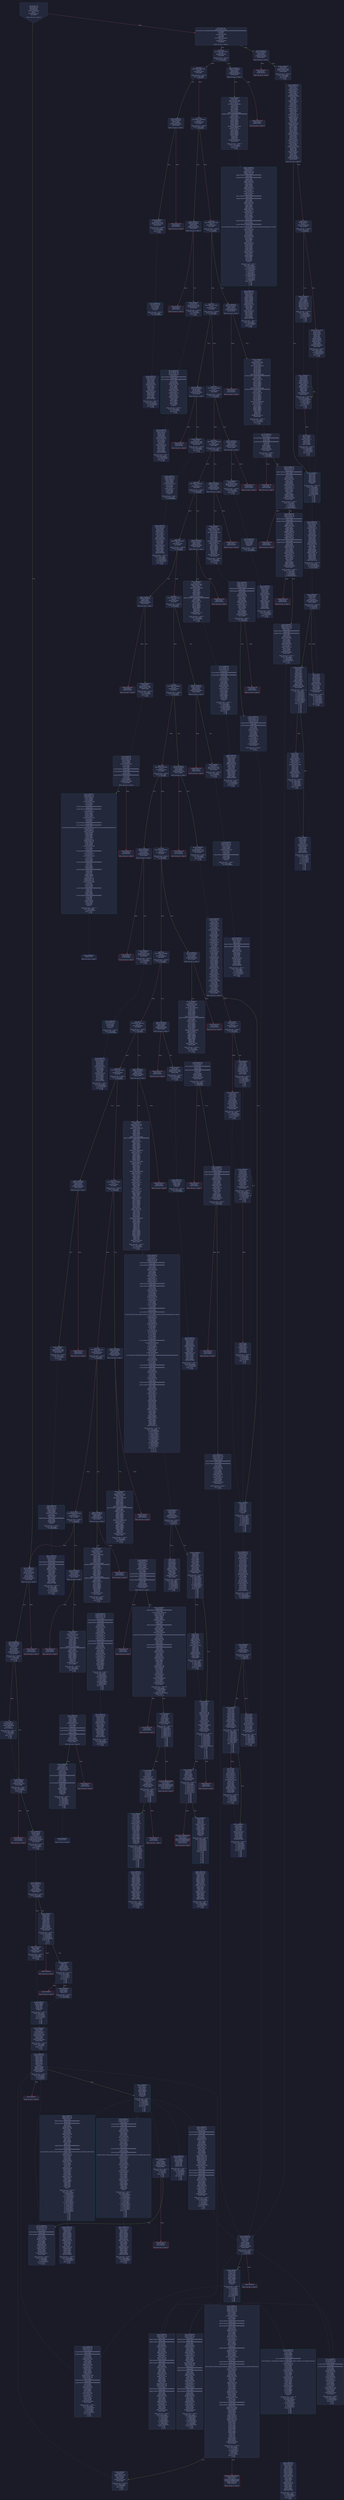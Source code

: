 digraph G {
    node [shape=box, style="filled, rounded", color="#565f89", fontcolor="#c0caf5", fontname="Helvetica", fillcolor="#24283b"];
    edge [color="#414868", fontcolor="#c0caf5", fontname="Helvetica"];
    bgcolor="#1a1b26";
    0 [ label = "[00] PUSH1 80
[02] PUSH1 40
[04] MSTORE
[05] PUSH1 04
[07] CALLDATASIZE
[08] LT
[09] PUSH2 0112
[0c] JUMPI

Stack size req: 0, sizeΔ: 0
" shape = invhouse]
    1 [ label = "[0d] PUSH1 00
[0f] CALLDATALOAD
[10] PUSH29 0100000000000000000000000000000000000000000000000000000000
[2e] SWAP1
[2f] DIV
[30] PUSH4 ffffffff
[35] AND
[36] DUP1
[37] PUSH4 06fdde03
[3c] EQ
[3d] PUSH2 03d4
[40] JUMPI

Stack size req: 0, sizeΔ: 1
"]
    2 [ label = "[41] DUP1
[42] PUSH4 095ea7b3
[47] EQ
[48] PUSH2 0464
[4b] JUMPI

Stack size req: 1, sizeΔ: 0
Entry->Op usage:
	0->71:EQ:1
"]
    3 [ label = "[4c] DUP1
[4d] PUSH4 0b97bc86
[52] EQ
[53] PUSH2 04c9
[56] JUMPI

Stack size req: 1, sizeΔ: 0
Entry->Op usage:
	0->82:EQ:1
"]
    4 [ label = "[57] DUP1
[58] PUSH4 18160ddd
[5d] EQ
[5e] PUSH2 04f4
[61] JUMPI

Stack size req: 1, sizeΔ: 0
Entry->Op usage:
	0->93:EQ:1
"]
    5 [ label = "[62] DUP1
[63] PUSH4 23b872dd
[68] EQ
[69] PUSH2 051f
[6c] JUMPI

Stack size req: 1, sizeΔ: 0
Entry->Op usage:
	0->104:EQ:1
"]
    6 [ label = "[6d] DUP1
[6e] PUSH4 313ce567
[73] EQ
[74] PUSH2 05a4
[77] JUMPI

Stack size req: 1, sizeΔ: 0
Entry->Op usage:
	0->115:EQ:1
"]
    7 [ label = "[78] DUP1
[79] PUSH4 3eaaf86b
[7e] EQ
[7f] PUSH2 05d5
[82] JUMPI

Stack size req: 1, sizeΔ: 0
Entry->Op usage:
	0->126:EQ:1
"]
    8 [ label = "[83] DUP1
[84] PUSH4 42966c68
[89] EQ
[8a] PUSH2 0600
[8d] JUMPI

Stack size req: 1, sizeΔ: 0
Entry->Op usage:
	0->137:EQ:1
"]
    9 [ label = "[8e] DUP1
[8f] PUSH4 70a08231
[94] EQ
[95] PUSH2 0645
[98] JUMPI

Stack size req: 1, sizeΔ: 0
Entry->Op usage:
	0->148:EQ:1
"]
    10 [ label = "[99] DUP1
[9a] PUSH4 79ba5097
[9f] EQ
[a0] PUSH2 069c
[a3] JUMPI

Stack size req: 1, sizeΔ: 0
Entry->Op usage:
	0->159:EQ:1
"]
    11 [ label = "[a4] DUP1
[a5] PUSH4 8da5cb5b
[aa] EQ
[ab] PUSH2 06b3
[ae] JUMPI

Stack size req: 1, sizeΔ: 0
Entry->Op usage:
	0->170:EQ:1
"]
    12 [ label = "[af] DUP1
[b0] PUSH4 95d89b41
[b5] EQ
[b6] PUSH2 070a
[b9] JUMPI

Stack size req: 1, sizeΔ: 0
Entry->Op usage:
	0->181:EQ:1
"]
    13 [ label = "[ba] DUP1
[bb] PUSH4 a4fefad6
[c0] EQ
[c1] PUSH2 079a
[c4] JUMPI

Stack size req: 1, sizeΔ: 0
Entry->Op usage:
	0->192:EQ:1
"]
    14 [ label = "[c5] DUP1
[c6] PUSH4 a9059cbb
[cb] EQ
[cc] PUSH2 07c5
[cf] JUMPI

Stack size req: 1, sizeΔ: 0
Entry->Op usage:
	0->203:EQ:1
"]
    15 [ label = "[d0] DUP1
[d1] PUSH4 c24a0f8b
[d6] EQ
[d7] PUSH2 082a
[da] JUMPI

Stack size req: 1, sizeΔ: 0
Entry->Op usage:
	0->214:EQ:1
"]
    16 [ label = "[db] DUP1
[dc] PUSH4 cae9ca51
[e1] EQ
[e2] PUSH2 0855
[e5] JUMPI

Stack size req: 1, sizeΔ: 0
Entry->Op usage:
	0->225:EQ:1
"]
    17 [ label = "[e6] DUP1
[e7] PUSH4 d4ee1d90
[ec] EQ
[ed] PUSH2 0900
[f0] JUMPI

Stack size req: 1, sizeΔ: 0
Entry->Op usage:
	0->236:EQ:1
"]
    18 [ label = "[f1] DUP1
[f2] PUSH4 dc39d06d
[f7] EQ
[f8] PUSH2 0957
[fb] JUMPI

Stack size req: 1, sizeΔ: 0
Entry->Op usage:
	0->247:EQ:1
"]
    19 [ label = "[fc] DUP1
[fd] PUSH4 dd62ed3e
[0102] EQ
[0103] PUSH2 09bc
[0106] JUMPI

Stack size req: 1, sizeΔ: 0
Entry->Op usage:
	0->258:EQ:1
"]
    20 [ label = "[0107] DUP1
[0108] PUSH4 f2fde38b
[010d] EQ
[010e] PUSH2 0a33
[0111] JUMPI

Stack size req: 1, sizeΔ: 0
Entry->Op usage:
	0->269:EQ:1
"]
    21 [ label = "[0112] JUMPDEST
[0113] PUSH1 00
[0115] DUP1
[0116] PUSH1 00
[0118] CALLVALUE
[0119] GT
[011a] ISZERO
[011b] ISZERO
[011c] PUSH2 0124
[011f] JUMPI

Stack size req: 0, sizeΔ: 2
"]
    22 [ label = "[0120] PUSH1 00
[0122] DUP1
[0123] REVERT

Stack size req: 0, sizeΔ: 0
" color = "red"]
    23 [ label = "[0124] JUMPDEST
[0125] TIMESTAMP
[0126] PUSH1 08
[0128] SLOAD
[0129] GT
[012a] ISZERO
[012b] DUP1
[012c] ISZERO
[012d] PUSH2 0138
[0130] JUMPI

Stack size req: 1, sizeΔ: 0
Entry->Op usage:
	0->297:GT:1
Entry->Exit:
	0->😵
"]
    24 [ label = "[0131] POP
[0132] PUSH1 09
[0134] SLOAD
[0135] TIMESTAMP
[0136] GT
[0137] ISZERO

Stack size req: 2, sizeΔ: -1
Entry->Op usage:
	0->305:POP:0
	1->310:GT:1
Entry->Exit:
	0->😵
	1->😵
"]
    25 [ label = "[0138] JUMPDEST
[0139] ISZERO
[013a] ISZERO
[013b] PUSH2 0143
[013e] JUMPI

Stack size req: 1, sizeΔ: -1
Entry->Op usage:
	0->313:ISZERO:0
Entry->Exit:
	0->😵
"]
    26 [ label = "[013f] PUSH1 00
[0141] DUP1
[0142] REVERT

Stack size req: 0, sizeΔ: 0
" color = "red"]
    27 [ label = "[0143] JUMPDEST
[0144] CALLER
[0145] SWAP2
[0146] POP
[0147] PUSH2 0154
[014a] CALLVALUE
[014b] PUSH4 04c4b400
[0150] PUSH2 0a76
[0153] JUMP

Stack size req: 2, sizeΔ: 3
Entry->Op usage:
	1->326:POP:0
Entry->Exit:
	1->😵
"]
    28 [ label = "[0154] JUMPDEST
[0155] SWAP1
[0156] POP
[0157] PUSH1 06
[0159] SLOAD
[015a] PUSH2 0165
[015d] PUSH1 07
[015f] SLOAD
[0160] DUP4
[0161] PUSH2 0aae
[0164] JUMP

Stack size req: 2, sizeΔ: 3
Entry->Op usage:
	1->342:POP:0
Entry->Exit:
	0->0, 4
	1->😵
"]
    29 [ label = "[0165] JUMPDEST
[0166] GT
[0167] ISZERO
[0168] ISZERO
[0169] ISZERO
[016a] PUSH2 0172
[016d] JUMPI

Stack size req: 2, sizeΔ: -2
Entry->Op usage:
	0->358:GT:0
	1->358:GT:1
Entry->Exit:
	0->😵
	1->😵
"]
    30 [ label = "[016e] PUSH1 00
[0170] DUP1
[0171] REVERT

Stack size req: 0, sizeΔ: 0
" color = "red"]
    31 [ label = "[0172] JUMPDEST
[0173] PUSH2 01bb
[0176] PUSH1 0a
[0178] PUSH1 00
[017a] DUP5
[017b] PUSH20 ffffffffffffffffffffffffffffffffffffffff
[0190] AND
[0191] PUSH20 ffffffffffffffffffffffffffffffffffffffff
[01a6] AND
[01a7] DUP2
[01a8] MSTORE
[01a9] PUSH1 20
[01ab] ADD
[01ac] SWAP1
[01ad] DUP2
[01ae] MSTORE
[01af] PUSH1 20
[01b1] ADD
[01b2] PUSH1 00
[01b4] SHA3
[01b5] SLOAD
[01b6] DUP3
[01b7] PUSH2 0aae
[01ba] JUMP

Stack size req: 2, sizeΔ: 3
Entry->Op usage:
	1->400:AND:1
	1->422:AND:1
	1->424:MSTORE:1
Entry->Exit:
	0->0, 3
"]
    32 [ label = "[01bb] JUMPDEST
[01bc] PUSH1 0a
[01be] PUSH1 00
[01c0] DUP5
[01c1] PUSH20 ffffffffffffffffffffffffffffffffffffffff
[01d6] AND
[01d7] PUSH20 ffffffffffffffffffffffffffffffffffffffff
[01ec] AND
[01ed] DUP2
[01ee] MSTORE
[01ef] PUSH1 20
[01f1] ADD
[01f2] SWAP1
[01f3] DUP2
[01f4] MSTORE
[01f5] PUSH1 20
[01f7] ADD
[01f8] PUSH1 00
[01fa] SHA3
[01fb] DUP2
[01fc] SWAP1
[01fd] SSTORE
[01fe] POP
[01ff] PUSH2 0269
[0202] PUSH1 0a
[0204] PUSH1 00
[0206] PUSH1 02
[0208] PUSH1 00
[020a] SWAP1
[020b] SLOAD
[020c] SWAP1
[020d] PUSH2 0100
[0210] EXP
[0211] SWAP1
[0212] DIV
[0213] PUSH20 ffffffffffffffffffffffffffffffffffffffff
[0228] AND
[0229] PUSH20 ffffffffffffffffffffffffffffffffffffffff
[023e] AND
[023f] PUSH20 ffffffffffffffffffffffffffffffffffffffff
[0254] AND
[0255] DUP2
[0256] MSTORE
[0257] PUSH1 20
[0259] ADD
[025a] SWAP1
[025b] DUP2
[025c] MSTORE
[025d] PUSH1 20
[025f] ADD
[0260] PUSH1 00
[0262] SHA3
[0263] SLOAD
[0264] DUP3
[0265] PUSH2 0aca
[0268] JUMP

Stack size req: 3, sizeΔ: 2
Entry->Op usage:
	0->509:SSTORE:1
	0->510:POP:0
	2->470:AND:1
	2->492:AND:1
	2->494:MSTORE:1
Entry->Exit:
	0->😵
	1->0, 3
"]
    33 [ label = "[0269] JUMPDEST
[026a] PUSH1 0a
[026c] PUSH1 00
[026e] PUSH1 02
[0270] PUSH1 00
[0272] SWAP1
[0273] SLOAD
[0274] SWAP1
[0275] PUSH2 0100
[0278] EXP
[0279] SWAP1
[027a] DIV
[027b] PUSH20 ffffffffffffffffffffffffffffffffffffffff
[0290] AND
[0291] PUSH20 ffffffffffffffffffffffffffffffffffffffff
[02a6] AND
[02a7] PUSH20 ffffffffffffffffffffffffffffffffffffffff
[02bc] AND
[02bd] DUP2
[02be] MSTORE
[02bf] PUSH1 20
[02c1] ADD
[02c2] SWAP1
[02c3] DUP2
[02c4] MSTORE
[02c5] PUSH1 20
[02c7] ADD
[02c8] PUSH1 00
[02ca] SHA3
[02cb] DUP2
[02cc] SWAP1
[02cd] SSTORE
[02ce] POP
[02cf] DUP2
[02d0] PUSH20 ffffffffffffffffffffffffffffffffffffffff
[02e5] AND
[02e6] PUSH1 02
[02e8] PUSH1 00
[02ea] SWAP1
[02eb] SLOAD
[02ec] SWAP1
[02ed] PUSH2 0100
[02f0] EXP
[02f1] SWAP1
[02f2] DIV
[02f3] PUSH20 ffffffffffffffffffffffffffffffffffffffff
[0308] AND
[0309] PUSH20 ffffffffffffffffffffffffffffffffffffffff
[031e] AND
[031f] PUSH32 ddf252ad1be2c89b69c2b068fc378daa952ba7f163c4a11628f55a4df523b3ef
[0340] DUP4
[0341] PUSH1 40
[0343] MLOAD
[0344] DUP1
[0345] DUP3
[0346] DUP2
[0347] MSTORE
[0348] PUSH1 20
[034a] ADD
[034b] SWAP2
[034c] POP
[034d] POP
[034e] PUSH1 40
[0350] MLOAD
[0351] DUP1
[0352] SWAP2
[0353] SUB
[0354] SWAP1
[0355] LOG3
[0356] PUSH1 02
[0358] PUSH1 00
[035a] SWAP1
[035b] SLOAD
[035c] SWAP1
[035d] PUSH2 0100
[0360] EXP
[0361] SWAP1
[0362] DIV
[0363] PUSH20 ffffffffffffffffffffffffffffffffffffffff
[0378] AND
[0379] PUSH20 ffffffffffffffffffffffffffffffffffffffff
[038e] AND
[038f] PUSH2 08fc
[0392] CALLVALUE
[0393] SWAP1
[0394] DUP2
[0395] ISZERO
[0396] MUL
[0397] SWAP1
[0398] PUSH1 40
[039a] MLOAD
[039b] PUSH1 00
[039d] PUSH1 40
[039f] MLOAD
[03a0] DUP1
[03a1] DUP4
[03a2] SUB
[03a3] DUP2
[03a4] DUP6
[03a5] DUP9
[03a6] DUP9
[03a7] CALL
[03a8] SWAP4
[03a9] POP
[03aa] POP
[03ab] POP
[03ac] POP
[03ad] ISZERO
[03ae] DUP1
[03af] ISZERO
[03b0] PUSH2 03bd
[03b3] JUMPI

Stack size req: 3, sizeΔ: 0
Entry->Op usage:
	0->717:SSTORE:1
	0->718:POP:0
	1->839:MSTORE:1
	1->844:POP:0
	2->741:AND:1
	2->853:LOG3:4
Entry->Exit:
	0->😵
"]
    34 [ label = "[03b4] RETURNDATASIZE
[03b5] PUSH1 00
[03b7] DUP1
[03b8] RETURNDATACOPY
[03b9] RETURNDATASIZE
[03ba] PUSH1 00
[03bc] REVERT

Stack size req: 0, sizeΔ: 0
" color = "red"]
    35 [ label = "[03bd] JUMPDEST
[03be] POP
[03bf] PUSH2 03ca
[03c2] PUSH1 07
[03c4] SLOAD
[03c5] DUP3
[03c6] PUSH2 0aae
[03c9] JUMP

Stack size req: 2, sizeΔ: 2
Entry->Op usage:
	0->958:POP:0
Entry->Exit:
	0->😵
	1->0, 3
"]
    36 [ label = "[03ca] JUMPDEST
[03cb] PUSH1 07
[03cd] DUP2
[03ce] SWAP1
[03cf] SSTORE
[03d0] POP
[03d1] POP
[03d2] POP
[03d3] STOP

Stack size req: 3, sizeΔ: -3
Entry->Op usage:
	0->975:SSTORE:1
	0->976:POP:0
	1->977:POP:0
	2->978:POP:0
Entry->Exit:
	0->😵
	1->😵
	2->😵
" color = "darkblue"]
    37 [ label = "[03d4] JUMPDEST
[03d5] CALLVALUE
[03d6] DUP1
[03d7] ISZERO
[03d8] PUSH2 03e0
[03db] JUMPI

Stack size req: 0, sizeΔ: 1
"]
    38 [ label = "[03dc] PUSH1 00
[03de] DUP1
[03df] REVERT

Stack size req: 0, sizeΔ: 0
" color = "red"]
    39 [ label = "[03e0] JUMPDEST
[03e1] POP
[03e2] PUSH2 03e9
[03e5] PUSH2 0ae3
[03e8] JUMP

Stack size req: 1, sizeΔ: 0
Entry->Op usage:
	0->993:POP:0
Entry->Exit:
	0->😵
"]
    40 [ label = "[03e9] JUMPDEST
[03ea] PUSH1 40
[03ec] MLOAD
[03ed] DUP1
[03ee] DUP1
[03ef] PUSH1 20
[03f1] ADD
[03f2] DUP3
[03f3] DUP2
[03f4] SUB
[03f5] DUP3
[03f6] MSTORE
[03f7] DUP4
[03f8] DUP2
[03f9] DUP2
[03fa] MLOAD
[03fb] DUP2
[03fc] MSTORE
[03fd] PUSH1 20
[03ff] ADD
[0400] SWAP2
[0401] POP
[0402] DUP1
[0403] MLOAD
[0404] SWAP1
[0405] PUSH1 20
[0407] ADD
[0408] SWAP1
[0409] DUP1
[040a] DUP4
[040b] DUP4
[040c] PUSH1 00

Stack size req: 1, sizeΔ: 9
Entry->Op usage:
	0->1018:MLOAD:0
	0->1027:MLOAD:0
	0->1031:ADD:1
"]
    41 [ label = "[040e] JUMPDEST
[040f] DUP4
[0410] DUP2
[0411] LT
[0412] ISZERO
[0413] PUSH2 0429
[0416] JUMPI

Stack size req: 4, sizeΔ: 0
Entry->Op usage:
	0->1041:LT:0
	3->1041:LT:1
"]
    42 [ label = "[0417] DUP1
[0418] DUP3
[0419] ADD
[041a] MLOAD
[041b] DUP2
[041c] DUP5
[041d] ADD
[041e] MSTORE
[041f] PUSH1 20
[0421] DUP2
[0422] ADD
[0423] SWAP1
[0424] POP
[0425] PUSH2 040e
[0428] JUMP

Stack size req: 3, sizeΔ: 0
Entry->Op usage:
	0->1049:ADD:1
	0->1053:ADD:1
	0->1058:ADD:0
	0->1060:POP:0
	1->1049:ADD:0
	2->1053:ADD:0
Entry->Exit:
	0->😵
"]
    43 [ label = "[0429] JUMPDEST
[042a] POP
[042b] POP
[042c] POP
[042d] POP
[042e] SWAP1
[042f] POP
[0430] SWAP1
[0431] DUP2
[0432] ADD
[0433] SWAP1
[0434] PUSH1 1f
[0436] AND
[0437] DUP1
[0438] ISZERO
[0439] PUSH2 0456
[043c] JUMPI

Stack size req: 7, sizeΔ: -5
Entry->Op usage:
	0->1066:POP:0
	1->1067:POP:0
	2->1068:POP:0
	3->1069:POP:0
	4->1074:ADD:0
	4->1078:AND:1
	4->1080:ISZERO:0
	5->1071:POP:0
	6->1074:ADD:1
Entry->Exit:
	0->😵
	1->😵
	2->😵
	3->😵
	4->0
	5->😵
	6->😵
"]
    44 [ label = "[043d] DUP1
[043e] DUP3
[043f] SUB
[0440] DUP1
[0441] MLOAD
[0442] PUSH1 01
[0444] DUP4
[0445] PUSH1 20
[0447] SUB
[0448] PUSH2 0100
[044b] EXP
[044c] SUB
[044d] NOT
[044e] AND
[044f] DUP2
[0450] MSTORE
[0451] PUSH1 20
[0453] ADD
[0454] SWAP2
[0455] POP

Stack size req: 2, sizeΔ: 0
Entry->Op usage:
	0->1087:SUB:1
	0->1095:SUB:1
	1->1087:SUB:0
	1->1109:POP:0
Entry->Exit:
	1->😵
"]
    45 [ label = "[0456] JUMPDEST
[0457] POP
[0458] SWAP3
[0459] POP
[045a] POP
[045b] POP
[045c] PUSH1 40
[045e] MLOAD
[045f] DUP1
[0460] SWAP2
[0461] SUB
[0462] SWAP1
[0463] RETURN

Stack size req: 5, sizeΔ: -5
Entry->Op usage:
	0->1111:POP:0
	1->1121:SUB:0
	2->1114:POP:0
	3->1115:POP:0
	4->1113:POP:0
Entry->Exit:
	0->😵
	1->😵
	2->😵
	3->😵
	4->😵
" color = "darkblue"]
    46 [ label = "[0464] JUMPDEST
[0465] CALLVALUE
[0466] DUP1
[0467] ISZERO
[0468] PUSH2 0470
[046b] JUMPI

Stack size req: 0, sizeΔ: 1
"]
    47 [ label = "[046c] PUSH1 00
[046e] DUP1
[046f] REVERT

Stack size req: 0, sizeΔ: 0
" color = "red"]
    48 [ label = "[0470] JUMPDEST
[0471] POP
[0472] PUSH2 04af
[0475] PUSH1 04
[0477] DUP1
[0478] CALLDATASIZE
[0479] SUB
[047a] DUP2
[047b] ADD
[047c] SWAP1
[047d] DUP1
[047e] DUP1
[047f] CALLDATALOAD
[0480] PUSH20 ffffffffffffffffffffffffffffffffffffffff
[0495] AND
[0496] SWAP1
[0497] PUSH1 20
[0499] ADD
[049a] SWAP1
[049b] SWAP3
[049c] SWAP2
[049d] SWAP1
[049e] DUP1
[049f] CALLDATALOAD
[04a0] SWAP1
[04a1] PUSH1 20
[04a3] ADD
[04a4] SWAP1
[04a5] SWAP3
[04a6] SWAP2
[04a7] SWAP1
[04a8] POP
[04a9] POP
[04aa] POP
[04ab] PUSH2 0b81
[04ae] JUMP

Stack size req: 1, sizeΔ: 2
Entry->Op usage:
	0->1137:POP:0
Entry->Exit:
	0->😵
"]
    49 [ label = "[04af] JUMPDEST
[04b0] PUSH1 40
[04b2] MLOAD
[04b3] DUP1
[04b4] DUP3
[04b5] ISZERO
[04b6] ISZERO
[04b7] ISZERO
[04b8] ISZERO
[04b9] DUP2
[04ba] MSTORE
[04bb] PUSH1 20
[04bd] ADD
[04be] SWAP2
[04bf] POP
[04c0] POP
[04c1] PUSH1 40
[04c3] MLOAD
[04c4] DUP1
[04c5] SWAP2
[04c6] SUB
[04c7] SWAP1
[04c8] RETURN

Stack size req: 1, sizeΔ: -1
Entry->Op usage:
	0->1205:ISZERO:0
	0->1215:POP:0
Entry->Exit:
	0->😵
" color = "darkblue"]
    50 [ label = "[04c9] JUMPDEST
[04ca] CALLVALUE
[04cb] DUP1
[04cc] ISZERO
[04cd] PUSH2 04d5
[04d0] JUMPI

Stack size req: 0, sizeΔ: 1
"]
    51 [ label = "[04d1] PUSH1 00
[04d3] DUP1
[04d4] REVERT

Stack size req: 0, sizeΔ: 0
" color = "red"]
    52 [ label = "[04d5] JUMPDEST
[04d6] POP
[04d7] PUSH2 04de
[04da] PUSH2 0c73
[04dd] JUMP

Stack size req: 1, sizeΔ: 0
Entry->Op usage:
	0->1238:POP:0
Entry->Exit:
	0->😵
"]
    53 [ label = "[04de] JUMPDEST
[04df] PUSH1 40
[04e1] MLOAD
[04e2] DUP1
[04e3] DUP3
[04e4] DUP2
[04e5] MSTORE
[04e6] PUSH1 20
[04e8] ADD
[04e9] SWAP2
[04ea] POP
[04eb] POP
[04ec] PUSH1 40
[04ee] MLOAD
[04ef] DUP1
[04f0] SWAP2
[04f1] SUB
[04f2] SWAP1
[04f3] RETURN

Stack size req: 1, sizeΔ: -1
Entry->Op usage:
	0->1253:MSTORE:1
	0->1258:POP:0
Entry->Exit:
	0->😵
" color = "darkblue"]
    54 [ label = "[04f4] JUMPDEST
[04f5] CALLVALUE
[04f6] DUP1
[04f7] ISZERO
[04f8] PUSH2 0500
[04fb] JUMPI

Stack size req: 0, sizeΔ: 1
"]
    55 [ label = "[04fc] PUSH1 00
[04fe] DUP1
[04ff] REVERT

Stack size req: 0, sizeΔ: 0
" color = "red"]
    56 [ label = "[0500] JUMPDEST
[0501] POP
[0502] PUSH2 0509
[0505] PUSH2 0c79
[0508] JUMP

Stack size req: 1, sizeΔ: 0
Entry->Op usage:
	0->1281:POP:0
Entry->Exit:
	0->😵
"]
    57 [ label = "[0509] JUMPDEST
[050a] PUSH1 40
[050c] MLOAD
[050d] DUP1
[050e] DUP3
[050f] DUP2
[0510] MSTORE
[0511] PUSH1 20
[0513] ADD
[0514] SWAP2
[0515] POP
[0516] POP
[0517] PUSH1 40
[0519] MLOAD
[051a] DUP1
[051b] SWAP2
[051c] SUB
[051d] SWAP1
[051e] RETURN

Stack size req: 1, sizeΔ: -1
Entry->Op usage:
	0->1296:MSTORE:1
	0->1301:POP:0
Entry->Exit:
	0->😵
" color = "darkblue"]
    58 [ label = "[051f] JUMPDEST
[0520] CALLVALUE
[0521] DUP1
[0522] ISZERO
[0523] PUSH2 052b
[0526] JUMPI

Stack size req: 0, sizeΔ: 1
"]
    59 [ label = "[0527] PUSH1 00
[0529] DUP1
[052a] REVERT

Stack size req: 0, sizeΔ: 0
" color = "red"]
    60 [ label = "[052b] JUMPDEST
[052c] POP
[052d] PUSH2 058a
[0530] PUSH1 04
[0532] DUP1
[0533] CALLDATASIZE
[0534] SUB
[0535] DUP2
[0536] ADD
[0537] SWAP1
[0538] DUP1
[0539] DUP1
[053a] CALLDATALOAD
[053b] PUSH20 ffffffffffffffffffffffffffffffffffffffff
[0550] AND
[0551] SWAP1
[0552] PUSH1 20
[0554] ADD
[0555] SWAP1
[0556] SWAP3
[0557] SWAP2
[0558] SWAP1
[0559] DUP1
[055a] CALLDATALOAD
[055b] PUSH20 ffffffffffffffffffffffffffffffffffffffff
[0570] AND
[0571] SWAP1
[0572] PUSH1 20
[0574] ADD
[0575] SWAP1
[0576] SWAP3
[0577] SWAP2
[0578] SWAP1
[0579] DUP1
[057a] CALLDATALOAD
[057b] SWAP1
[057c] PUSH1 20
[057e] ADD
[057f] SWAP1
[0580] SWAP3
[0581] SWAP2
[0582] SWAP1
[0583] POP
[0584] POP
[0585] POP
[0586] PUSH2 0cc4
[0589] JUMP

Stack size req: 1, sizeΔ: 3
Entry->Op usage:
	0->1324:POP:0
Entry->Exit:
	0->😵
"]
    61 [ label = "[058a] JUMPDEST
[058b] PUSH1 40
[058d] MLOAD
[058e] DUP1
[058f] DUP3
[0590] ISZERO
[0591] ISZERO
[0592] ISZERO
[0593] ISZERO
[0594] DUP2
[0595] MSTORE
[0596] PUSH1 20
[0598] ADD
[0599] SWAP2
[059a] POP
[059b] POP
[059c] PUSH1 40
[059e] MLOAD
[059f] DUP1
[05a0] SWAP2
[05a1] SUB
[05a2] SWAP1
[05a3] RETURN

Stack size req: 1, sizeΔ: -1
Entry->Op usage:
	0->1424:ISZERO:0
	0->1434:POP:0
Entry->Exit:
	0->😵
" color = "darkblue"]
    62 [ label = "[05a4] JUMPDEST
[05a5] CALLVALUE
[05a6] DUP1
[05a7] ISZERO
[05a8] PUSH2 05b0
[05ab] JUMPI

Stack size req: 0, sizeΔ: 1
"]
    63 [ label = "[05ac] PUSH1 00
[05ae] DUP1
[05af] REVERT

Stack size req: 0, sizeΔ: 0
" color = "red"]
    64 [ label = "[05b0] JUMPDEST
[05b1] POP
[05b2] PUSH2 05b9
[05b5] PUSH2 1068
[05b8] JUMP

Stack size req: 1, sizeΔ: 0
Entry->Op usage:
	0->1457:POP:0
Entry->Exit:
	0->😵
"]
    65 [ label = "[05b9] JUMPDEST
[05ba] PUSH1 40
[05bc] MLOAD
[05bd] DUP1
[05be] DUP3
[05bf] PUSH1 ff
[05c1] AND
[05c2] PUSH1 ff
[05c4] AND
[05c5] DUP2
[05c6] MSTORE
[05c7] PUSH1 20
[05c9] ADD
[05ca] SWAP2
[05cb] POP
[05cc] POP
[05cd] PUSH1 40
[05cf] MLOAD
[05d0] DUP1
[05d1] SWAP2
[05d2] SUB
[05d3] SWAP1
[05d4] RETURN

Stack size req: 1, sizeΔ: -1
Entry->Op usage:
	0->1473:AND:1
	0->1476:AND:1
	0->1478:MSTORE:1
	0->1483:POP:0
Entry->Exit:
	0->😵
" color = "darkblue"]
    66 [ label = "[05d5] JUMPDEST
[05d6] CALLVALUE
[05d7] DUP1
[05d8] ISZERO
[05d9] PUSH2 05e1
[05dc] JUMPI

Stack size req: 0, sizeΔ: 1
"]
    67 [ label = "[05dd] PUSH1 00
[05df] DUP1
[05e0] REVERT

Stack size req: 0, sizeΔ: 0
" color = "red"]
    68 [ label = "[05e1] JUMPDEST
[05e2] POP
[05e3] PUSH2 05ea
[05e6] PUSH2 107b
[05e9] JUMP

Stack size req: 1, sizeΔ: 0
Entry->Op usage:
	0->1506:POP:0
Entry->Exit:
	0->😵
"]
    69 [ label = "[05ea] JUMPDEST
[05eb] PUSH1 40
[05ed] MLOAD
[05ee] DUP1
[05ef] DUP3
[05f0] DUP2
[05f1] MSTORE
[05f2] PUSH1 20
[05f4] ADD
[05f5] SWAP2
[05f6] POP
[05f7] POP
[05f8] PUSH1 40
[05fa] MLOAD
[05fb] DUP1
[05fc] SWAP2
[05fd] SUB
[05fe] SWAP1
[05ff] RETURN

Stack size req: 1, sizeΔ: -1
Entry->Op usage:
	0->1521:MSTORE:1
	0->1526:POP:0
Entry->Exit:
	0->😵
" color = "darkblue"]
    70 [ label = "[0600] JUMPDEST
[0601] CALLVALUE
[0602] DUP1
[0603] ISZERO
[0604] PUSH2 060c
[0607] JUMPI

Stack size req: 0, sizeΔ: 1
"]
    71 [ label = "[0608] PUSH1 00
[060a] DUP1
[060b] REVERT

Stack size req: 0, sizeΔ: 0
" color = "red"]
    72 [ label = "[060c] JUMPDEST
[060d] POP
[060e] PUSH2 062b
[0611] PUSH1 04
[0613] DUP1
[0614] CALLDATASIZE
[0615] SUB
[0616] DUP2
[0617] ADD
[0618] SWAP1
[0619] DUP1
[061a] DUP1
[061b] CALLDATALOAD
[061c] SWAP1
[061d] PUSH1 20
[061f] ADD
[0620] SWAP1
[0621] SWAP3
[0622] SWAP2
[0623] SWAP1
[0624] POP
[0625] POP
[0626] POP
[0627] PUSH2 1081
[062a] JUMP

Stack size req: 1, sizeΔ: 1
Entry->Op usage:
	0->1549:POP:0
Entry->Exit:
	0->😵
"]
    73 [ label = "[062b] JUMPDEST
[062c] PUSH1 40
[062e] MLOAD
[062f] DUP1
[0630] DUP3
[0631] ISZERO
[0632] ISZERO
[0633] ISZERO
[0634] ISZERO
[0635] DUP2
[0636] MSTORE
[0637] PUSH1 20
[0639] ADD
[063a] SWAP2
[063b] POP
[063c] POP
[063d] PUSH1 40
[063f] MLOAD
[0640] DUP1
[0641] SWAP2
[0642] SUB
[0643] SWAP1
[0644] RETURN

Stack size req: 1, sizeΔ: -1
Entry->Op usage:
	0->1585:ISZERO:0
	0->1595:POP:0
Entry->Exit:
	0->😵
" color = "darkblue"]
    74 [ label = "[0645] JUMPDEST
[0646] CALLVALUE
[0647] DUP1
[0648] ISZERO
[0649] PUSH2 0651
[064c] JUMPI

Stack size req: 0, sizeΔ: 1
"]
    75 [ label = "[064d] PUSH1 00
[064f] DUP1
[0650] REVERT

Stack size req: 0, sizeΔ: 0
" color = "red"]
    76 [ label = "[0651] JUMPDEST
[0652] POP
[0653] PUSH2 0686
[0656] PUSH1 04
[0658] DUP1
[0659] CALLDATASIZE
[065a] SUB
[065b] DUP2
[065c] ADD
[065d] SWAP1
[065e] DUP1
[065f] DUP1
[0660] CALLDATALOAD
[0661] PUSH20 ffffffffffffffffffffffffffffffffffffffff
[0676] AND
[0677] SWAP1
[0678] PUSH1 20
[067a] ADD
[067b] SWAP1
[067c] SWAP3
[067d] SWAP2
[067e] SWAP1
[067f] POP
[0680] POP
[0681] POP
[0682] PUSH2 11c6
[0685] JUMP

Stack size req: 1, sizeΔ: 1
Entry->Op usage:
	0->1618:POP:0
Entry->Exit:
	0->😵
"]
    77 [ label = "[0686] JUMPDEST
[0687] PUSH1 40
[0689] MLOAD
[068a] DUP1
[068b] DUP3
[068c] DUP2
[068d] MSTORE
[068e] PUSH1 20
[0690] ADD
[0691] SWAP2
[0692] POP
[0693] POP
[0694] PUSH1 40
[0696] MLOAD
[0697] DUP1
[0698] SWAP2
[0699] SUB
[069a] SWAP1
[069b] RETURN

Stack size req: 1, sizeΔ: -1
Entry->Op usage:
	0->1677:MSTORE:1
	0->1682:POP:0
Entry->Exit:
	0->😵
" color = "darkblue"]
    78 [ label = "[069c] JUMPDEST
[069d] CALLVALUE
[069e] DUP1
[069f] ISZERO
[06a0] PUSH2 06a8
[06a3] JUMPI

Stack size req: 0, sizeΔ: 1
"]
    79 [ label = "[06a4] PUSH1 00
[06a6] DUP1
[06a7] REVERT

Stack size req: 0, sizeΔ: 0
" color = "red"]
    80 [ label = "[06a8] JUMPDEST
[06a9] POP
[06aa] PUSH2 06b1
[06ad] PUSH2 120f
[06b0] JUMP

Stack size req: 1, sizeΔ: 0
Entry->Op usage:
	0->1705:POP:0
Entry->Exit:
	0->😵
"]
    81 [ label = "[06b1] JUMPDEST
[06b2] STOP

Stack size req: 0, sizeΔ: 0
" color = "darkblue"]
    82 [ label = "[06b3] JUMPDEST
[06b4] CALLVALUE
[06b5] DUP1
[06b6] ISZERO
[06b7] PUSH2 06bf
[06ba] JUMPI

Stack size req: 0, sizeΔ: 1
"]
    83 [ label = "[06bb] PUSH1 00
[06bd] DUP1
[06be] REVERT

Stack size req: 0, sizeΔ: 0
" color = "red"]
    84 [ label = "[06bf] JUMPDEST
[06c0] POP
[06c1] PUSH2 06c8
[06c4] PUSH2 13ae
[06c7] JUMP

Stack size req: 1, sizeΔ: 0
Entry->Op usage:
	0->1728:POP:0
Entry->Exit:
	0->😵
"]
    85 [ label = "[06c8] JUMPDEST
[06c9] PUSH1 40
[06cb] MLOAD
[06cc] DUP1
[06cd] DUP3
[06ce] PUSH20 ffffffffffffffffffffffffffffffffffffffff
[06e3] AND
[06e4] PUSH20 ffffffffffffffffffffffffffffffffffffffff
[06f9] AND
[06fa] DUP2
[06fb] MSTORE
[06fc] PUSH1 20
[06fe] ADD
[06ff] SWAP2
[0700] POP
[0701] POP
[0702] PUSH1 40
[0704] MLOAD
[0705] DUP1
[0706] SWAP2
[0707] SUB
[0708] SWAP1
[0709] RETURN

Stack size req: 1, sizeΔ: -1
Entry->Op usage:
	0->1763:AND:1
	0->1785:AND:1
	0->1787:MSTORE:1
	0->1792:POP:0
Entry->Exit:
	0->😵
" color = "darkblue"]
    86 [ label = "[070a] JUMPDEST
[070b] CALLVALUE
[070c] DUP1
[070d] ISZERO
[070e] PUSH2 0716
[0711] JUMPI

Stack size req: 0, sizeΔ: 1
"]
    87 [ label = "[0712] PUSH1 00
[0714] DUP1
[0715] REVERT

Stack size req: 0, sizeΔ: 0
" color = "red"]
    88 [ label = "[0716] JUMPDEST
[0717] POP
[0718] PUSH2 071f
[071b] PUSH2 13d4
[071e] JUMP

Stack size req: 1, sizeΔ: 0
Entry->Op usage:
	0->1815:POP:0
Entry->Exit:
	0->😵
"]
    89 [ label = "[071f] JUMPDEST
[0720] PUSH1 40
[0722] MLOAD
[0723] DUP1
[0724] DUP1
[0725] PUSH1 20
[0727] ADD
[0728] DUP3
[0729] DUP2
[072a] SUB
[072b] DUP3
[072c] MSTORE
[072d] DUP4
[072e] DUP2
[072f] DUP2
[0730] MLOAD
[0731] DUP2
[0732] MSTORE
[0733] PUSH1 20
[0735] ADD
[0736] SWAP2
[0737] POP
[0738] DUP1
[0739] MLOAD
[073a] SWAP1
[073b] PUSH1 20
[073d] ADD
[073e] SWAP1
[073f] DUP1
[0740] DUP4
[0741] DUP4
[0742] PUSH1 00

Stack size req: 1, sizeΔ: 9
Entry->Op usage:
	0->1840:MLOAD:0
	0->1849:MLOAD:0
	0->1853:ADD:1
"]
    90 [ label = "[0744] JUMPDEST
[0745] DUP4
[0746] DUP2
[0747] LT
[0748] ISZERO
[0749] PUSH2 075f
[074c] JUMPI

Stack size req: 4, sizeΔ: 0
Entry->Op usage:
	0->1863:LT:0
	3->1863:LT:1
"]
    91 [ label = "[074d] DUP1
[074e] DUP3
[074f] ADD
[0750] MLOAD
[0751] DUP2
[0752] DUP5
[0753] ADD
[0754] MSTORE
[0755] PUSH1 20
[0757] DUP2
[0758] ADD
[0759] SWAP1
[075a] POP
[075b] PUSH2 0744
[075e] JUMP

Stack size req: 3, sizeΔ: 0
Entry->Op usage:
	0->1871:ADD:1
	0->1875:ADD:1
	0->1880:ADD:0
	0->1882:POP:0
	1->1871:ADD:0
	2->1875:ADD:0
Entry->Exit:
	0->😵
"]
    92 [ label = "[075f] JUMPDEST
[0760] POP
[0761] POP
[0762] POP
[0763] POP
[0764] SWAP1
[0765] POP
[0766] SWAP1
[0767] DUP2
[0768] ADD
[0769] SWAP1
[076a] PUSH1 1f
[076c] AND
[076d] DUP1
[076e] ISZERO
[076f] PUSH2 078c
[0772] JUMPI

Stack size req: 7, sizeΔ: -5
Entry->Op usage:
	0->1888:POP:0
	1->1889:POP:0
	2->1890:POP:0
	3->1891:POP:0
	4->1896:ADD:0
	4->1900:AND:1
	4->1902:ISZERO:0
	5->1893:POP:0
	6->1896:ADD:1
Entry->Exit:
	0->😵
	1->😵
	2->😵
	3->😵
	4->0
	5->😵
	6->😵
"]
    93 [ label = "[0773] DUP1
[0774] DUP3
[0775] SUB
[0776] DUP1
[0777] MLOAD
[0778] PUSH1 01
[077a] DUP4
[077b] PUSH1 20
[077d] SUB
[077e] PUSH2 0100
[0781] EXP
[0782] SUB
[0783] NOT
[0784] AND
[0785] DUP2
[0786] MSTORE
[0787] PUSH1 20
[0789] ADD
[078a] SWAP2
[078b] POP

Stack size req: 2, sizeΔ: 0
Entry->Op usage:
	0->1909:SUB:1
	0->1917:SUB:1
	1->1909:SUB:0
	1->1931:POP:0
Entry->Exit:
	1->😵
"]
    94 [ label = "[078c] JUMPDEST
[078d] POP
[078e] SWAP3
[078f] POP
[0790] POP
[0791] POP
[0792] PUSH1 40
[0794] MLOAD
[0795] DUP1
[0796] SWAP2
[0797] SUB
[0798] SWAP1
[0799] RETURN

Stack size req: 5, sizeΔ: -5
Entry->Op usage:
	0->1933:POP:0
	1->1943:SUB:0
	2->1936:POP:0
	3->1937:POP:0
	4->1935:POP:0
Entry->Exit:
	0->😵
	1->😵
	2->😵
	3->😵
	4->😵
" color = "darkblue"]
    95 [ label = "[079a] JUMPDEST
[079b] CALLVALUE
[079c] DUP1
[079d] ISZERO
[079e] PUSH2 07a6
[07a1] JUMPI

Stack size req: 0, sizeΔ: 1
"]
    96 [ label = "[07a2] PUSH1 00
[07a4] DUP1
[07a5] REVERT

Stack size req: 0, sizeΔ: 0
" color = "red"]
    97 [ label = "[07a6] JUMPDEST
[07a7] POP
[07a8] PUSH2 07af
[07ab] PUSH2 1472
[07ae] JUMP

Stack size req: 1, sizeΔ: 0
Entry->Op usage:
	0->1959:POP:0
Entry->Exit:
	0->😵
"]
    98 [ label = "[07af] JUMPDEST
[07b0] PUSH1 40
[07b2] MLOAD
[07b3] DUP1
[07b4] DUP3
[07b5] DUP2
[07b6] MSTORE
[07b7] PUSH1 20
[07b9] ADD
[07ba] SWAP2
[07bb] POP
[07bc] POP
[07bd] PUSH1 40
[07bf] MLOAD
[07c0] DUP1
[07c1] SWAP2
[07c2] SUB
[07c3] SWAP1
[07c4] RETURN

Stack size req: 1, sizeΔ: -1
Entry->Op usage:
	0->1974:MSTORE:1
	0->1979:POP:0
Entry->Exit:
	0->😵
" color = "darkblue"]
    99 [ label = "[07c5] JUMPDEST
[07c6] CALLVALUE
[07c7] DUP1
[07c8] ISZERO
[07c9] PUSH2 07d1
[07cc] JUMPI

Stack size req: 0, sizeΔ: 1
"]
    100 [ label = "[07cd] PUSH1 00
[07cf] DUP1
[07d0] REVERT

Stack size req: 0, sizeΔ: 0
" color = "red"]
    101 [ label = "[07d1] JUMPDEST
[07d2] POP
[07d3] PUSH2 0810
[07d6] PUSH1 04
[07d8] DUP1
[07d9] CALLDATASIZE
[07da] SUB
[07db] DUP2
[07dc] ADD
[07dd] SWAP1
[07de] DUP1
[07df] DUP1
[07e0] CALLDATALOAD
[07e1] PUSH20 ffffffffffffffffffffffffffffffffffffffff
[07f6] AND
[07f7] SWAP1
[07f8] PUSH1 20
[07fa] ADD
[07fb] SWAP1
[07fc] SWAP3
[07fd] SWAP2
[07fe] SWAP1
[07ff] DUP1
[0800] CALLDATALOAD
[0801] SWAP1
[0802] PUSH1 20
[0804] ADD
[0805] SWAP1
[0806] SWAP3
[0807] SWAP2
[0808] SWAP1
[0809] POP
[080a] POP
[080b] POP
[080c] PUSH2 1478
[080f] JUMP

Stack size req: 1, sizeΔ: 2
Entry->Op usage:
	0->2002:POP:0
Entry->Exit:
	0->😵
"]
    102 [ label = "[0810] JUMPDEST
[0811] PUSH1 40
[0813] MLOAD
[0814] DUP1
[0815] DUP3
[0816] ISZERO
[0817] ISZERO
[0818] ISZERO
[0819] ISZERO
[081a] DUP2
[081b] MSTORE
[081c] PUSH1 20
[081e] ADD
[081f] SWAP2
[0820] POP
[0821] POP
[0822] PUSH1 40
[0824] MLOAD
[0825] DUP1
[0826] SWAP2
[0827] SUB
[0828] SWAP1
[0829] RETURN

Stack size req: 1, sizeΔ: -1
Entry->Op usage:
	0->2070:ISZERO:0
	0->2080:POP:0
Entry->Exit:
	0->😵
" color = "darkblue"]
    103 [ label = "[082a] JUMPDEST
[082b] CALLVALUE
[082c] DUP1
[082d] ISZERO
[082e] PUSH2 0836
[0831] JUMPI

Stack size req: 0, sizeΔ: 1
"]
    104 [ label = "[0832] PUSH1 00
[0834] DUP1
[0835] REVERT

Stack size req: 0, sizeΔ: 0
" color = "red"]
    105 [ label = "[0836] JUMPDEST
[0837] POP
[0838] PUSH2 083f
[083b] PUSH2 168a
[083e] JUMP

Stack size req: 1, sizeΔ: 0
Entry->Op usage:
	0->2103:POP:0
Entry->Exit:
	0->😵
"]
    106 [ label = "[083f] JUMPDEST
[0840] PUSH1 40
[0842] MLOAD
[0843] DUP1
[0844] DUP3
[0845] DUP2
[0846] MSTORE
[0847] PUSH1 20
[0849] ADD
[084a] SWAP2
[084b] POP
[084c] POP
[084d] PUSH1 40
[084f] MLOAD
[0850] DUP1
[0851] SWAP2
[0852] SUB
[0853] SWAP1
[0854] RETURN

Stack size req: 1, sizeΔ: -1
Entry->Op usage:
	0->2118:MSTORE:1
	0->2123:POP:0
Entry->Exit:
	0->😵
" color = "darkblue"]
    107 [ label = "[0855] JUMPDEST
[0856] CALLVALUE
[0857] DUP1
[0858] ISZERO
[0859] PUSH2 0861
[085c] JUMPI

Stack size req: 0, sizeΔ: 1
"]
    108 [ label = "[085d] PUSH1 00
[085f] DUP1
[0860] REVERT

Stack size req: 0, sizeΔ: 0
" color = "red"]
    109 [ label = "[0861] JUMPDEST
[0862] POP
[0863] PUSH2 08e6
[0866] PUSH1 04
[0868] DUP1
[0869] CALLDATASIZE
[086a] SUB
[086b] DUP2
[086c] ADD
[086d] SWAP1
[086e] DUP1
[086f] DUP1
[0870] CALLDATALOAD
[0871] PUSH20 ffffffffffffffffffffffffffffffffffffffff
[0886] AND
[0887] SWAP1
[0888] PUSH1 20
[088a] ADD
[088b] SWAP1
[088c] SWAP3
[088d] SWAP2
[088e] SWAP1
[088f] DUP1
[0890] CALLDATALOAD
[0891] SWAP1
[0892] PUSH1 20
[0894] ADD
[0895] SWAP1
[0896] SWAP3
[0897] SWAP2
[0898] SWAP1
[0899] DUP1
[089a] CALLDATALOAD
[089b] SWAP1
[089c] PUSH1 20
[089e] ADD
[089f] SWAP1
[08a0] DUP3
[08a1] ADD
[08a2] DUP1
[08a3] CALLDATALOAD
[08a4] SWAP1
[08a5] PUSH1 20
[08a7] ADD
[08a8] SWAP1
[08a9] DUP1
[08aa] DUP1
[08ab] PUSH1 1f
[08ad] ADD
[08ae] PUSH1 20
[08b0] DUP1
[08b1] SWAP2
[08b2] DIV
[08b3] MUL
[08b4] PUSH1 20
[08b6] ADD
[08b7] PUSH1 40
[08b9] MLOAD
[08ba] SWAP1
[08bb] DUP2
[08bc] ADD
[08bd] PUSH1 40
[08bf] MSTORE
[08c0] DUP1
[08c1] SWAP4
[08c2] SWAP3
[08c3] SWAP2
[08c4] SWAP1
[08c5] DUP2
[08c6] DUP2
[08c7] MSTORE
[08c8] PUSH1 20
[08ca] ADD
[08cb] DUP4
[08cc] DUP4
[08cd] DUP1
[08ce] DUP3
[08cf] DUP5
[08d0] CALLDATACOPY
[08d1] DUP3
[08d2] ADD
[08d3] SWAP2
[08d4] POP
[08d5] POP
[08d6] POP
[08d7] POP
[08d8] POP
[08d9] POP
[08da] SWAP2
[08db] SWAP3
[08dc] SWAP2
[08dd] SWAP3
[08de] SWAP1
[08df] POP
[08e0] POP
[08e1] POP
[08e2] PUSH2 1690
[08e5] JUMP

Stack size req: 1, sizeΔ: 3
Entry->Op usage:
	0->2146:POP:0
Entry->Exit:
	0->😵
"]
    110 [ label = "[08e6] JUMPDEST
[08e7] PUSH1 40
[08e9] MLOAD
[08ea] DUP1
[08eb] DUP3
[08ec] ISZERO
[08ed] ISZERO
[08ee] ISZERO
[08ef] ISZERO
[08f0] DUP2
[08f1] MSTORE
[08f2] PUSH1 20
[08f4] ADD
[08f5] SWAP2
[08f6] POP
[08f7] POP
[08f8] PUSH1 40
[08fa] MLOAD
[08fb] DUP1
[08fc] SWAP2
[08fd] SUB
[08fe] SWAP1
[08ff] RETURN

Stack size req: 1, sizeΔ: -1
Entry->Op usage:
	0->2284:ISZERO:0
	0->2294:POP:0
Entry->Exit:
	0->😵
" color = "darkblue"]
    111 [ label = "[0900] JUMPDEST
[0901] CALLVALUE
[0902] DUP1
[0903] ISZERO
[0904] PUSH2 090c
[0907] JUMPI

Stack size req: 0, sizeΔ: 1
"]
    112 [ label = "[0908] PUSH1 00
[090a] DUP1
[090b] REVERT

Stack size req: 0, sizeΔ: 0
" color = "red"]
    113 [ label = "[090c] JUMPDEST
[090d] POP
[090e] PUSH2 0915
[0911] PUSH2 18df
[0914] JUMP

Stack size req: 1, sizeΔ: 0
Entry->Op usage:
	0->2317:POP:0
Entry->Exit:
	0->😵
"]
    114 [ label = "[0915] JUMPDEST
[0916] PUSH1 40
[0918] MLOAD
[0919] DUP1
[091a] DUP3
[091b] PUSH20 ffffffffffffffffffffffffffffffffffffffff
[0930] AND
[0931] PUSH20 ffffffffffffffffffffffffffffffffffffffff
[0946] AND
[0947] DUP2
[0948] MSTORE
[0949] PUSH1 20
[094b] ADD
[094c] SWAP2
[094d] POP
[094e] POP
[094f] PUSH1 40
[0951] MLOAD
[0952] DUP1
[0953] SWAP2
[0954] SUB
[0955] SWAP1
[0956] RETURN

Stack size req: 1, sizeΔ: -1
Entry->Op usage:
	0->2352:AND:1
	0->2374:AND:1
	0->2376:MSTORE:1
	0->2381:POP:0
Entry->Exit:
	0->😵
" color = "darkblue"]
    115 [ label = "[0957] JUMPDEST
[0958] CALLVALUE
[0959] DUP1
[095a] ISZERO
[095b] PUSH2 0963
[095e] JUMPI

Stack size req: 0, sizeΔ: 1
"]
    116 [ label = "[095f] PUSH1 00
[0961] DUP1
[0962] REVERT

Stack size req: 0, sizeΔ: 0
" color = "red"]
    117 [ label = "[0963] JUMPDEST
[0964] POP
[0965] PUSH2 09a2
[0968] PUSH1 04
[096a] DUP1
[096b] CALLDATASIZE
[096c] SUB
[096d] DUP2
[096e] ADD
[096f] SWAP1
[0970] DUP1
[0971] DUP1
[0972] CALLDATALOAD
[0973] PUSH20 ffffffffffffffffffffffffffffffffffffffff
[0988] AND
[0989] SWAP1
[098a] PUSH1 20
[098c] ADD
[098d] SWAP1
[098e] SWAP3
[098f] SWAP2
[0990] SWAP1
[0991] DUP1
[0992] CALLDATALOAD
[0993] SWAP1
[0994] PUSH1 20
[0996] ADD
[0997] SWAP1
[0998] SWAP3
[0999] SWAP2
[099a] SWAP1
[099b] POP
[099c] POP
[099d] POP
[099e] PUSH2 1905
[09a1] JUMP

Stack size req: 1, sizeΔ: 2
Entry->Op usage:
	0->2404:POP:0
Entry->Exit:
	0->😵
"]
    118 [ label = "[09a2] JUMPDEST
[09a3] PUSH1 40
[09a5] MLOAD
[09a6] DUP1
[09a7] DUP3
[09a8] ISZERO
[09a9] ISZERO
[09aa] ISZERO
[09ab] ISZERO
[09ac] DUP2
[09ad] MSTORE
[09ae] PUSH1 20
[09b0] ADD
[09b1] SWAP2
[09b2] POP
[09b3] POP
[09b4] PUSH1 40
[09b6] MLOAD
[09b7] DUP1
[09b8] SWAP2
[09b9] SUB
[09ba] SWAP1
[09bb] RETURN

Stack size req: 1, sizeΔ: -1
Entry->Op usage:
	0->2472:ISZERO:0
	0->2482:POP:0
Entry->Exit:
	0->😵
" color = "darkblue"]
    119 [ label = "[09bc] JUMPDEST
[09bd] CALLVALUE
[09be] DUP1
[09bf] ISZERO
[09c0] PUSH2 09c8
[09c3] JUMPI

Stack size req: 0, sizeΔ: 1
"]
    120 [ label = "[09c4] PUSH1 00
[09c6] DUP1
[09c7] REVERT

Stack size req: 0, sizeΔ: 0
" color = "red"]
    121 [ label = "[09c8] JUMPDEST
[09c9] POP
[09ca] PUSH2 0a1d
[09cd] PUSH1 04
[09cf] DUP1
[09d0] CALLDATASIZE
[09d1] SUB
[09d2] DUP2
[09d3] ADD
[09d4] SWAP1
[09d5] DUP1
[09d6] DUP1
[09d7] CALLDATALOAD
[09d8] PUSH20 ffffffffffffffffffffffffffffffffffffffff
[09ed] AND
[09ee] SWAP1
[09ef] PUSH1 20
[09f1] ADD
[09f2] SWAP1
[09f3] SWAP3
[09f4] SWAP2
[09f5] SWAP1
[09f6] DUP1
[09f7] CALLDATALOAD
[09f8] PUSH20 ffffffffffffffffffffffffffffffffffffffff
[0a0d] AND
[0a0e] SWAP1
[0a0f] PUSH1 20
[0a11] ADD
[0a12] SWAP1
[0a13] SWAP3
[0a14] SWAP2
[0a15] SWAP1
[0a16] POP
[0a17] POP
[0a18] POP
[0a19] PUSH2 1a6a
[0a1c] JUMP

Stack size req: 1, sizeΔ: 2
Entry->Op usage:
	0->2505:POP:0
Entry->Exit:
	0->😵
"]
    122 [ label = "[0a1d] JUMPDEST
[0a1e] PUSH1 40
[0a20] MLOAD
[0a21] DUP1
[0a22] DUP3
[0a23] DUP2
[0a24] MSTORE
[0a25] PUSH1 20
[0a27] ADD
[0a28] SWAP2
[0a29] POP
[0a2a] POP
[0a2b] PUSH1 40
[0a2d] MLOAD
[0a2e] DUP1
[0a2f] SWAP2
[0a30] SUB
[0a31] SWAP1
[0a32] RETURN

Stack size req: 1, sizeΔ: -1
Entry->Op usage:
	0->2596:MSTORE:1
	0->2601:POP:0
Entry->Exit:
	0->😵
" color = "darkblue"]
    123 [ label = "[0a33] JUMPDEST
[0a34] CALLVALUE
[0a35] DUP1
[0a36] ISZERO
[0a37] PUSH2 0a3f
[0a3a] JUMPI

Stack size req: 0, sizeΔ: 1
"]
    124 [ label = "[0a3b] PUSH1 00
[0a3d] DUP1
[0a3e] REVERT

Stack size req: 0, sizeΔ: 0
" color = "red"]
    125 [ label = "[0a3f] JUMPDEST
[0a40] POP
[0a41] PUSH2 0a74
[0a44] PUSH1 04
[0a46] DUP1
[0a47] CALLDATASIZE
[0a48] SUB
[0a49] DUP2
[0a4a] ADD
[0a4b] SWAP1
[0a4c] DUP1
[0a4d] DUP1
[0a4e] CALLDATALOAD
[0a4f] PUSH20 ffffffffffffffffffffffffffffffffffffffff
[0a64] AND
[0a65] SWAP1
[0a66] PUSH1 20
[0a68] ADD
[0a69] SWAP1
[0a6a] SWAP3
[0a6b] SWAP2
[0a6c] SWAP1
[0a6d] POP
[0a6e] POP
[0a6f] POP
[0a70] PUSH2 1af1
[0a73] JUMP

Stack size req: 1, sizeΔ: 1
Entry->Op usage:
	0->2624:POP:0
Entry->Exit:
	0->😵
"]
    126 [ label = "[0a74] JUMPDEST
[0a75] STOP

Stack size req: 0, sizeΔ: 0
" color = "darkblue"]
    127 [ label = "[0a76] JUMPDEST
[0a77] PUSH1 00
[0a79] DUP1
[0a7a] DUP4
[0a7b] EQ
[0a7c] ISZERO
[0a7d] PUSH2 0a89
[0a80] JUMPI

Stack size req: 2, sizeΔ: 1
Entry->Op usage:
	1->2683:EQ:0
"]
    128 [ label = "[0a81] PUSH1 00
[0a83] SWAP1
[0a84] POP
[0a85] PUSH2 0aa8
[0a88] JUMP

Stack size req: 1, sizeΔ: 0
Entry->Op usage:
	0->2692:POP:0
Entry->Exit:
	0->😵
"]
    129 [ label = "[0a89] JUMPDEST
[0a8a] DUP2
[0a8b] DUP4
[0a8c] MUL
[0a8d] SWAP1
[0a8e] POP
[0a8f] DUP2
[0a90] DUP4
[0a91] DUP3
[0a92] DUP2
[0a93] ISZERO
[0a94] ISZERO
[0a95] PUSH2 0a9a
[0a98] JUMPI

Stack size req: 3, sizeΔ: 3
Entry->Op usage:
	0->2702:POP:0
	1->2700:MUL:1
	2->2700:MUL:0
	2->2707:ISZERO:0
Entry->Exit:
	0->😵
	1->2, 4
	2->1, 5
"]
    130 [ label = "[0a99] INVALID

Stack size req: 0, sizeΔ: 0
" color = "red"]
    131 [ label = "[0a9a] JUMPDEST
[0a9b] DIV
[0a9c] EQ
[0a9d] ISZERO
[0a9e] ISZERO
[0a9f] PUSH2 0aa4
[0aa2] JUMPI

Stack size req: 3, sizeΔ: -3
Entry->Op usage:
	0->2715:DIV:0
	1->2715:DIV:1
	2->2716:EQ:1
Entry->Exit:
	0->😵
	1->😵
	2->😵
"]
    132 [ label = "[0aa3] INVALID

Stack size req: 0, sizeΔ: 0
" color = "red"]
    133 [ label = "[0aa4] JUMPDEST
[0aa5] DUP1
[0aa6] SWAP1
[0aa7] POP

Stack size req: 1, sizeΔ: 0
Entry->Op usage:
	0->2727:POP:0
"]
    134 [ label = "[0aa8] JUMPDEST
[0aa9] SWAP3
[0aaa] SWAP2
[0aab] POP
[0aac] POP
[0aad] JUMP
Indirect!

Stack size req: 4, sizeΔ: -3
Entry->Op usage:
	1->2732:POP:0
	2->2731:POP:0
	3->2733:JUMP:0
Entry->Exit:
	0->0
	1->😵
	2->😵
	3->😵
" color = "teal"]
    135 [ label = "[0aae] JUMPDEST
[0aaf] PUSH1 00
[0ab1] DUP2
[0ab2] DUP4
[0ab3] ADD
[0ab4] SWAP1
[0ab5] POP
[0ab6] DUP3
[0ab7] DUP2
[0ab8] LT
[0ab9] ISZERO
[0aba] ISZERO
[0abb] ISZERO
[0abc] PUSH2 0ac1
[0abf] JUMPI

Stack size req: 2, sizeΔ: 1
Entry->Op usage:
	0->2739:ADD:1
	1->2739:ADD:0
	1->2744:LT:1
"]
    136 [ label = "[0ac0] INVALID

Stack size req: 0, sizeΔ: 0
" color = "red"]
    137 [ label = "[0ac1] JUMPDEST
[0ac2] DUP1
[0ac3] SWAP1
[0ac4] POP
[0ac5] SWAP3
[0ac6] SWAP2
[0ac7] POP
[0ac8] POP
[0ac9] JUMP
Indirect!

Stack size req: 4, sizeΔ: -3
Entry->Op usage:
	0->2756:POP:0
	1->2760:POP:0
	2->2759:POP:0
	3->2761:JUMP:0
Entry->Exit:
	0->0
	1->😵
	2->😵
	3->😵
" color = "teal"]
    138 [ label = "[0aca] JUMPDEST
[0acb] PUSH1 00
[0acd] DUP3
[0ace] DUP3
[0acf] GT
[0ad0] ISZERO
[0ad1] ISZERO
[0ad2] ISZERO
[0ad3] PUSH2 0ad8
[0ad6] JUMPI

Stack size req: 2, sizeΔ: 1
Entry->Op usage:
	0->2767:GT:0
	1->2767:GT:1
"]
    139 [ label = "[0ad7] INVALID

Stack size req: 0, sizeΔ: 0
" color = "red"]
    140 [ label = "[0ad8] JUMPDEST
[0ad9] DUP2
[0ada] DUP4
[0adb] SUB
[0adc] SWAP1
[0add] POP
[0ade] SWAP3
[0adf] SWAP2
[0ae0] POP
[0ae1] POP
[0ae2] JUMP
Indirect!

Stack size req: 4, sizeΔ: -3
Entry->Op usage:
	0->2781:POP:0
	1->2779:SUB:1
	1->2785:POP:0
	2->2779:SUB:0
	2->2784:POP:0
	3->2786:JUMP:0
Entry->Exit:
	0->😵
	1->😵
	2->😵
	3->😵
" color = "teal"]
    141 [ label = "[0ae3] JUMPDEST
[0ae4] PUSH1 04
[0ae6] DUP1
[0ae7] SLOAD
[0ae8] PUSH1 01
[0aea] DUP2
[0aeb] PUSH1 01
[0aed] AND
[0aee] ISZERO
[0aef] PUSH2 0100
[0af2] MUL
[0af3] SUB
[0af4] AND
[0af5] PUSH1 02
[0af7] SWAP1
[0af8] DIV
[0af9] DUP1
[0afa] PUSH1 1f
[0afc] ADD
[0afd] PUSH1 20
[0aff] DUP1
[0b00] SWAP2
[0b01] DIV
[0b02] MUL
[0b03] PUSH1 20
[0b05] ADD
[0b06] PUSH1 40
[0b08] MLOAD
[0b09] SWAP1
[0b0a] DUP2
[0b0b] ADD
[0b0c] PUSH1 40
[0b0e] MSTORE
[0b0f] DUP1
[0b10] SWAP3
[0b11] SWAP2
[0b12] SWAP1
[0b13] DUP2
[0b14] DUP2
[0b15] MSTORE
[0b16] PUSH1 20
[0b18] ADD
[0b19] DUP3
[0b1a] DUP1
[0b1b] SLOAD
[0b1c] PUSH1 01
[0b1e] DUP2
[0b1f] PUSH1 01
[0b21] AND
[0b22] ISZERO
[0b23] PUSH2 0100
[0b26] MUL
[0b27] SUB
[0b28] AND
[0b29] PUSH1 02
[0b2b] SWAP1
[0b2c] DIV
[0b2d] DUP1
[0b2e] ISZERO
[0b2f] PUSH2 0b79
[0b32] JUMPI

Stack size req: 0, sizeΔ: 6
"]
    142 [ label = "[0b33] DUP1
[0b34] PUSH1 1f
[0b36] LT
[0b37] PUSH2 0b4e
[0b3a] JUMPI

Stack size req: 1, sizeΔ: 0
Entry->Op usage:
	0->2870:LT:1
"]
    143 [ label = "[0b3b] PUSH2 0100
[0b3e] DUP1
[0b3f] DUP4
[0b40] SLOAD
[0b41] DIV
[0b42] MUL
[0b43] DUP4
[0b44] MSTORE
[0b45] SWAP2
[0b46] PUSH1 20
[0b48] ADD
[0b49] SWAP2
[0b4a] PUSH2 0b79
[0b4d] JUMP

Stack size req: 3, sizeΔ: 0
Entry->Op usage:
	1->2880:SLOAD:0
	2->2884:MSTORE:0
	2->2888:ADD:1
Entry->Exit:
	2->😵
"]
    144 [ label = "[0b4e] JUMPDEST
[0b4f] DUP3
[0b50] ADD
[0b51] SWAP2
[0b52] SWAP1
[0b53] PUSH1 00
[0b55] MSTORE
[0b56] PUSH1 20
[0b58] PUSH1 00
[0b5a] SHA3
[0b5b] SWAP1

Stack size req: 3, sizeΔ: 0
Entry->Op usage:
	0->2896:ADD:1
	1->2901:MSTORE:1
	2->2896:ADD:0
Entry->Exit:
	0->😵
	1->😵
	2->0
"]
    145 [ label = "[0b5c] JUMPDEST
[0b5d] DUP2
[0b5e] SLOAD
[0b5f] DUP2
[0b60] MSTORE
[0b61] SWAP1
[0b62] PUSH1 01
[0b64] ADD
[0b65] SWAP1
[0b66] PUSH1 20
[0b68] ADD
[0b69] DUP1
[0b6a] DUP4
[0b6b] GT
[0b6c] PUSH2 0b5c
[0b6f] JUMPI

Stack size req: 3, sizeΔ: 0
Entry->Op usage:
	0->2912:MSTORE:0
	0->2920:ADD:1
	1->2910:SLOAD:0
	1->2916:ADD:1
	2->2923:GT:0
Entry->Exit:
	0->😵
	1->😵
"]
    146 [ label = "[0b70] DUP3
[0b71] SWAP1
[0b72] SUB
[0b73] PUSH1 1f
[0b75] AND
[0b76] DUP3
[0b77] ADD
[0b78] SWAP2

Stack size req: 3, sizeΔ: 0
Entry->Op usage:
	0->2930:SUB:0
	2->2930:SUB:1
	2->2935:ADD:0
Entry->Exit:
	0->😵
	2->0
"]
    147 [ label = "[0b79] JUMPDEST
[0b7a] POP
[0b7b] POP
[0b7c] POP
[0b7d] POP
[0b7e] POP
[0b7f] DUP2
[0b80] JUMP
Indirect!

Stack size req: 7, sizeΔ: -5
Entry->Op usage:
	0->2938:POP:0
	1->2939:POP:0
	2->2940:POP:0
	3->2941:POP:0
	4->2942:POP:0
	6->2944:JUMP:0
Entry->Exit:
	0->😵
	1->😵
	2->😵
	3->😵
	4->😵
" color = "teal"]
    148 [ label = "[0b81] JUMPDEST
[0b82] PUSH1 00
[0b84] DUP2
[0b85] PUSH1 0b
[0b87] PUSH1 00
[0b89] CALLER
[0b8a] PUSH20 ffffffffffffffffffffffffffffffffffffffff
[0b9f] AND
[0ba0] PUSH20 ffffffffffffffffffffffffffffffffffffffff
[0bb5] AND
[0bb6] DUP2
[0bb7] MSTORE
[0bb8] PUSH1 20
[0bba] ADD
[0bbb] SWAP1
[0bbc] DUP2
[0bbd] MSTORE
[0bbe] PUSH1 20
[0bc0] ADD
[0bc1] PUSH1 00
[0bc3] SHA3
[0bc4] PUSH1 00
[0bc6] DUP6
[0bc7] PUSH20 ffffffffffffffffffffffffffffffffffffffff
[0bdc] AND
[0bdd] PUSH20 ffffffffffffffffffffffffffffffffffffffff
[0bf2] AND
[0bf3] DUP2
[0bf4] MSTORE
[0bf5] PUSH1 20
[0bf7] ADD
[0bf8] SWAP1
[0bf9] DUP2
[0bfa] MSTORE
[0bfb] PUSH1 20
[0bfd] ADD
[0bfe] PUSH1 00
[0c00] SHA3
[0c01] DUP2
[0c02] SWAP1
[0c03] SSTORE
[0c04] POP
[0c05] DUP3
[0c06] PUSH20 ffffffffffffffffffffffffffffffffffffffff
[0c1b] AND
[0c1c] CALLER
[0c1d] PUSH20 ffffffffffffffffffffffffffffffffffffffff
[0c32] AND
[0c33] PUSH32 8c5be1e5ebec7d5bd14f71427d1e84f3dd0314c0f7b2291e5b200ac8c7c3b925
[0c54] DUP5
[0c55] PUSH1 40
[0c57] MLOAD
[0c58] DUP1
[0c59] DUP3
[0c5a] DUP2
[0c5b] MSTORE
[0c5c] PUSH1 20
[0c5e] ADD
[0c5f] SWAP2
[0c60] POP
[0c61] POP
[0c62] PUSH1 40
[0c64] MLOAD
[0c65] DUP1
[0c66] SWAP2
[0c67] SUB
[0c68] SWAP1
[0c69] LOG3
[0c6a] PUSH1 01
[0c6c] SWAP1
[0c6d] POP
[0c6e] SWAP3
[0c6f] SWAP2
[0c70] POP
[0c71] POP
[0c72] JUMP
Indirect!

Stack size req: 3, sizeΔ: -2
Entry->Op usage:
	0->3075:SSTORE:1
	0->3076:POP:0
	0->3163:MSTORE:1
	0->3168:POP:0
	0->3185:POP:0
	1->3036:AND:1
	1->3058:AND:1
	1->3060:MSTORE:1
	1->3099:AND:1
	1->3177:LOG3:4
	1->3184:POP:0
	2->3186:JUMP:0
Entry->Exit:
	0->😵
	1->😵
	2->😵
" color = "teal"]
    149 [ label = "[0c73] JUMPDEST
[0c74] PUSH1 08
[0c76] SLOAD
[0c77] DUP2
[0c78] JUMP
Indirect!

Stack size req: 1, sizeΔ: 1
Entry->Op usage:
	0->3192:JUMP:0
" color = "teal"]
    150 [ label = "[0c79] JUMPDEST
[0c7a] PUSH1 00
[0c7c] PUSH1 0a
[0c7e] PUSH1 00
[0c80] DUP1
[0c81] PUSH20 ffffffffffffffffffffffffffffffffffffffff
[0c96] AND
[0c97] PUSH20 ffffffffffffffffffffffffffffffffffffffff
[0cac] AND
[0cad] DUP2
[0cae] MSTORE
[0caf] PUSH1 20
[0cb1] ADD
[0cb2] SWAP1
[0cb3] DUP2
[0cb4] MSTORE
[0cb5] PUSH1 20
[0cb7] ADD
[0cb8] PUSH1 00
[0cba] SHA3
[0cbb] SLOAD
[0cbc] PUSH1 06
[0cbe] SLOAD
[0cbf] SUB
[0cc0] SWAP1
[0cc1] POP
[0cc2] SWAP1
[0cc3] JUMP
Indirect!

Stack size req: 1, sizeΔ: 0
Entry->Op usage:
	0->3267:JUMP:0
Entry->Exit:
	0->😵
" color = "teal"]
    151 [ label = "[0cc4] JUMPDEST
[0cc5] PUSH1 00
[0cc7] DUP1
[0cc8] PUSH20 ffffffffffffffffffffffffffffffffffffffff
[0cdd] AND
[0cde] DUP4
[0cdf] PUSH20 ffffffffffffffffffffffffffffffffffffffff
[0cf4] AND
[0cf5] EQ
[0cf6] ISZERO
[0cf7] ISZERO
[0cf8] ISZERO
[0cf9] PUSH2 0d01
[0cfc] JUMPI

Stack size req: 2, sizeΔ: 1
Entry->Op usage:
	1->3316:AND:1
	1->3317:EQ:0
"]
    152 [ label = "[0cfd] PUSH1 00
[0cff] DUP1
[0d00] REVERT

Stack size req: 0, sizeΔ: 0
" color = "red"]
    153 [ label = "[0d01] JUMPDEST
[0d02] PUSH1 0a
[0d04] PUSH1 00
[0d06] DUP6
[0d07] PUSH20 ffffffffffffffffffffffffffffffffffffffff
[0d1c] AND
[0d1d] PUSH20 ffffffffffffffffffffffffffffffffffffffff
[0d32] AND
[0d33] DUP2
[0d34] MSTORE
[0d35] PUSH1 20
[0d37] ADD
[0d38] SWAP1
[0d39] DUP2
[0d3a] MSTORE
[0d3b] PUSH1 20
[0d3d] ADD
[0d3e] PUSH1 00
[0d40] SHA3
[0d41] SLOAD
[0d42] DUP3
[0d43] GT
[0d44] ISZERO
[0d45] ISZERO
[0d46] ISZERO
[0d47] PUSH2 0d4f
[0d4a] JUMPI

Stack size req: 4, sizeΔ: 0
Entry->Op usage:
	1->3395:GT:0
	3->3356:AND:1
	3->3378:AND:1
	3->3380:MSTORE:1
"]
    154 [ label = "[0d4b] PUSH1 00
[0d4d] DUP1
[0d4e] REVERT

Stack size req: 0, sizeΔ: 0
" color = "red"]
    155 [ label = "[0d4f] JUMPDEST
[0d50] PUSH1 0b
[0d52] PUSH1 00
[0d54] DUP6
[0d55] PUSH20 ffffffffffffffffffffffffffffffffffffffff
[0d6a] AND
[0d6b] PUSH20 ffffffffffffffffffffffffffffffffffffffff
[0d80] AND
[0d81] DUP2
[0d82] MSTORE
[0d83] PUSH1 20
[0d85] ADD
[0d86] SWAP1
[0d87] DUP2
[0d88] MSTORE
[0d89] PUSH1 20
[0d8b] ADD
[0d8c] PUSH1 00
[0d8e] SHA3
[0d8f] PUSH1 00
[0d91] CALLER
[0d92] PUSH20 ffffffffffffffffffffffffffffffffffffffff
[0da7] AND
[0da8] PUSH20 ffffffffffffffffffffffffffffffffffffffff
[0dbd] AND
[0dbe] DUP2
[0dbf] MSTORE
[0dc0] PUSH1 20
[0dc2] ADD
[0dc3] SWAP1
[0dc4] DUP2
[0dc5] MSTORE
[0dc6] PUSH1 20
[0dc8] ADD
[0dc9] PUSH1 00
[0dcb] SHA3
[0dcc] SLOAD
[0dcd] DUP3
[0dce] GT
[0dcf] ISZERO
[0dd0] ISZERO
[0dd1] ISZERO
[0dd2] PUSH2 0dda
[0dd5] JUMPI

Stack size req: 4, sizeΔ: 0
Entry->Op usage:
	1->3534:GT:0
	3->3434:AND:1
	3->3456:AND:1
	3->3458:MSTORE:1
"]
    156 [ label = "[0dd6] PUSH1 00
[0dd8] DUP1
[0dd9] REVERT

Stack size req: 0, sizeΔ: 0
" color = "red"]
    157 [ label = "[0dda] JUMPDEST
[0ddb] PUSH2 0e23
[0dde] PUSH1 0a
[0de0] PUSH1 00
[0de2] DUP7
[0de3] PUSH20 ffffffffffffffffffffffffffffffffffffffff
[0df8] AND
[0df9] PUSH20 ffffffffffffffffffffffffffffffffffffffff
[0e0e] AND
[0e0f] DUP2
[0e10] MSTORE
[0e11] PUSH1 20
[0e13] ADD
[0e14] SWAP1
[0e15] DUP2
[0e16] MSTORE
[0e17] PUSH1 20
[0e19] ADD
[0e1a] PUSH1 00
[0e1c] SHA3
[0e1d] SLOAD
[0e1e] DUP4
[0e1f] PUSH2 0aca
[0e22] JUMP

Stack size req: 4, sizeΔ: 3
Entry->Op usage:
	3->3576:AND:1
	3->3598:AND:1
	3->3600:MSTORE:1
Entry->Exit:
	1->0, 4
"]
    158 [ label = "[0e23] JUMPDEST
[0e24] PUSH1 0a
[0e26] PUSH1 00
[0e28] DUP7
[0e29] PUSH20 ffffffffffffffffffffffffffffffffffffffff
[0e3e] AND
[0e3f] PUSH20 ffffffffffffffffffffffffffffffffffffffff
[0e54] AND
[0e55] DUP2
[0e56] MSTORE
[0e57] PUSH1 20
[0e59] ADD
[0e5a] SWAP1
[0e5b] DUP2
[0e5c] MSTORE
[0e5d] PUSH1 20
[0e5f] ADD
[0e60] PUSH1 00
[0e62] SHA3
[0e63] DUP2
[0e64] SWAP1
[0e65] SSTORE
[0e66] POP
[0e67] PUSH2 0eec
[0e6a] PUSH1 0b
[0e6c] PUSH1 00
[0e6e] DUP7
[0e6f] PUSH20 ffffffffffffffffffffffffffffffffffffffff
[0e84] AND
[0e85] PUSH20 ffffffffffffffffffffffffffffffffffffffff
[0e9a] AND
[0e9b] DUP2
[0e9c] MSTORE
[0e9d] PUSH1 20
[0e9f] ADD
[0ea0] SWAP1
[0ea1] DUP2
[0ea2] MSTORE
[0ea3] PUSH1 20
[0ea5] ADD
[0ea6] PUSH1 00
[0ea8] SHA3
[0ea9] PUSH1 00
[0eab] CALLER
[0eac] PUSH20 ffffffffffffffffffffffffffffffffffffffff
[0ec1] AND
[0ec2] PUSH20 ffffffffffffffffffffffffffffffffffffffff
[0ed7] AND
[0ed8] DUP2
[0ed9] MSTORE
[0eda] PUSH1 20
[0edc] ADD
[0edd] SWAP1
[0ede] DUP2
[0edf] MSTORE
[0ee0] PUSH1 20
[0ee2] ADD
[0ee3] PUSH1 00
[0ee5] SHA3
[0ee6] SLOAD
[0ee7] DUP4
[0ee8] PUSH2 0aca
[0eeb] JUMP

Stack size req: 5, sizeΔ: 2
Entry->Op usage:
	0->3685:SSTORE:1
	0->3686:POP:0
	4->3646:AND:1
	4->3668:AND:1
	4->3670:MSTORE:1
	4->3716:AND:1
	4->3738:AND:1
	4->3740:MSTORE:1
Entry->Exit:
	0->😵
	2->0, 4
"]
    159 [ label = "[0eec] JUMPDEST
[0eed] PUSH1 0b
[0eef] PUSH1 00
[0ef1] DUP7
[0ef2] PUSH20 ffffffffffffffffffffffffffffffffffffffff
[0f07] AND
[0f08] PUSH20 ffffffffffffffffffffffffffffffffffffffff
[0f1d] AND
[0f1e] DUP2
[0f1f] MSTORE
[0f20] PUSH1 20
[0f22] ADD
[0f23] SWAP1
[0f24] DUP2
[0f25] MSTORE
[0f26] PUSH1 20
[0f28] ADD
[0f29] PUSH1 00
[0f2b] SHA3
[0f2c] PUSH1 00
[0f2e] CALLER
[0f2f] PUSH20 ffffffffffffffffffffffffffffffffffffffff
[0f44] AND
[0f45] PUSH20 ffffffffffffffffffffffffffffffffffffffff
[0f5a] AND
[0f5b] DUP2
[0f5c] MSTORE
[0f5d] PUSH1 20
[0f5f] ADD
[0f60] SWAP1
[0f61] DUP2
[0f62] MSTORE
[0f63] PUSH1 20
[0f65] ADD
[0f66] PUSH1 00
[0f68] SHA3
[0f69] DUP2
[0f6a] SWAP1
[0f6b] SSTORE
[0f6c] POP
[0f6d] PUSH2 0fb5
[0f70] PUSH1 0a
[0f72] PUSH1 00
[0f74] DUP6
[0f75] PUSH20 ffffffffffffffffffffffffffffffffffffffff
[0f8a] AND
[0f8b] PUSH20 ffffffffffffffffffffffffffffffffffffffff
[0fa0] AND
[0fa1] DUP2
[0fa2] MSTORE
[0fa3] PUSH1 20
[0fa5] ADD
[0fa6] SWAP1
[0fa7] DUP2
[0fa8] MSTORE
[0fa9] PUSH1 20
[0fab] ADD
[0fac] PUSH1 00
[0fae] SHA3
[0faf] SLOAD
[0fb0] DUP4
[0fb1] PUSH2 0aae
[0fb4] JUMP

Stack size req: 5, sizeΔ: 2
Entry->Op usage:
	0->3947:SSTORE:1
	0->3948:POP:0
	3->3978:AND:1
	3->4000:AND:1
	3->4002:MSTORE:1
	4->3847:AND:1
	4->3869:AND:1
	4->3871:MSTORE:1
Entry->Exit:
	0->😵
	2->0, 4
"]
    160 [ label = "[0fb5] JUMPDEST
[0fb6] PUSH1 0a
[0fb8] PUSH1 00
[0fba] DUP6
[0fbb] PUSH20 ffffffffffffffffffffffffffffffffffffffff
[0fd0] AND
[0fd1] PUSH20 ffffffffffffffffffffffffffffffffffffffff
[0fe6] AND
[0fe7] DUP2
[0fe8] MSTORE
[0fe9] PUSH1 20
[0feb] ADD
[0fec] SWAP1
[0fed] DUP2
[0fee] MSTORE
[0fef] PUSH1 20
[0ff1] ADD
[0ff2] PUSH1 00
[0ff4] SHA3
[0ff5] DUP2
[0ff6] SWAP1
[0ff7] SSTORE
[0ff8] POP
[0ff9] DUP3
[0ffa] PUSH20 ffffffffffffffffffffffffffffffffffffffff
[100f] AND
[1010] DUP5
[1011] PUSH20 ffffffffffffffffffffffffffffffffffffffff
[1026] AND
[1027] PUSH32 ddf252ad1be2c89b69c2b068fc378daa952ba7f163c4a11628f55a4df523b3ef
[1048] DUP5
[1049] PUSH1 40
[104b] MLOAD
[104c] DUP1
[104d] DUP3
[104e] DUP2
[104f] MSTORE
[1050] PUSH1 20
[1052] ADD
[1053] SWAP2
[1054] POP
[1055] POP
[1056] PUSH1 40
[1058] MLOAD
[1059] DUP1
[105a] SWAP2
[105b] SUB
[105c] SWAP1
[105d] LOG3
[105e] PUSH1 01
[1060] SWAP1
[1061] POP
[1062] SWAP4
[1063] SWAP3
[1064] POP
[1065] POP
[1066] POP
[1067] JUMP
Indirect!

Stack size req: 6, sizeΔ: -5
Entry->Op usage:
	0->4087:SSTORE:1
	0->4088:POP:0
	1->4193:POP:0
	2->4175:MSTORE:1
	2->4180:POP:0
	2->4197:POP:0
	3->4048:AND:1
	3->4070:AND:1
	3->4072:MSTORE:1
	3->4111:AND:1
	3->4189:LOG3:4
	3->4198:POP:0
	4->4134:AND:1
	4->4189:LOG3:3
	4->4196:POP:0
	5->4199:JUMP:0
Entry->Exit:
	0->😵
	1->😵
	2->😵
	3->😵
	4->😵
	5->😵
" color = "teal"]
    161 [ label = "[1068] JUMPDEST
[1069] PUSH1 05
[106b] PUSH1 00
[106d] SWAP1
[106e] SLOAD
[106f] SWAP1
[1070] PUSH2 0100
[1073] EXP
[1074] SWAP1
[1075] DIV
[1076] PUSH1 ff
[1078] AND
[1079] DUP2
[107a] JUMP
Indirect!

Stack size req: 1, sizeΔ: 1
Entry->Op usage:
	0->4218:JUMP:0
" color = "teal"]
    162 [ label = "[107b] JUMPDEST
[107c] PUSH1 06
[107e] SLOAD
[107f] DUP2
[1080] JUMP
Indirect!

Stack size req: 1, sizeΔ: 1
Entry->Op usage:
	0->4224:JUMP:0
" color = "teal"]
    163 [ label = "[1081] JUMPDEST
[1082] PUSH1 00
[1084] PUSH1 0a
[1086] PUSH1 00
[1088] CALLER
[1089] PUSH20 ffffffffffffffffffffffffffffffffffffffff
[109e] AND
[109f] PUSH20 ffffffffffffffffffffffffffffffffffffffff
[10b4] AND
[10b5] DUP2
[10b6] MSTORE
[10b7] PUSH1 20
[10b9] ADD
[10ba] SWAP1
[10bb] DUP2
[10bc] MSTORE
[10bd] PUSH1 20
[10bf] ADD
[10c0] PUSH1 00
[10c2] SHA3
[10c3] SLOAD
[10c4] DUP3
[10c5] GT
[10c6] ISZERO
[10c7] ISZERO
[10c8] ISZERO
[10c9] PUSH2 10d1
[10cc] JUMPI

Stack size req: 1, sizeΔ: 1
Entry->Op usage:
	0->4293:GT:0
"]
    164 [ label = "[10cd] PUSH1 00
[10cf] DUP1
[10d0] REVERT

Stack size req: 0, sizeΔ: 0
" color = "red"]
    165 [ label = "[10d1] JUMPDEST
[10d2] PUSH2 111a
[10d5] PUSH1 0a
[10d7] PUSH1 00
[10d9] CALLER
[10da] PUSH20 ffffffffffffffffffffffffffffffffffffffff
[10ef] AND
[10f0] PUSH20 ffffffffffffffffffffffffffffffffffffffff
[1105] AND
[1106] DUP2
[1107] MSTORE
[1108] PUSH1 20
[110a] ADD
[110b] SWAP1
[110c] DUP2
[110d] MSTORE
[110e] PUSH1 20
[1110] ADD
[1111] PUSH1 00
[1113] SHA3
[1114] SLOAD
[1115] DUP4
[1116] PUSH2 0aca
[1119] JUMP

Stack size req: 2, sizeΔ: 3
Entry->Exit:
	1->0, 4
"]
    166 [ label = "[111a] JUMPDEST
[111b] PUSH1 0a
[111d] PUSH1 00
[111f] CALLER
[1120] PUSH20 ffffffffffffffffffffffffffffffffffffffff
[1135] AND
[1136] PUSH20 ffffffffffffffffffffffffffffffffffffffff
[114b] AND
[114c] DUP2
[114d] MSTORE
[114e] PUSH1 20
[1150] ADD
[1151] SWAP1
[1152] DUP2
[1153] MSTORE
[1154] PUSH1 20
[1156] ADD
[1157] PUSH1 00
[1159] SHA3
[115a] DUP2
[115b] SWAP1
[115c] SSTORE
[115d] POP
[115e] PUSH2 1169
[1161] PUSH1 06
[1163] SLOAD
[1164] DUP4
[1165] PUSH2 0aca
[1168] JUMP

Stack size req: 3, sizeΔ: 2
Entry->Op usage:
	0->4444:SSTORE:1
	0->4445:POP:0
Entry->Exit:
	0->😵
	2->0, 4
"]
    167 [ label = "[1169] JUMPDEST
[116a] PUSH1 06
[116c] DUP2
[116d] SWAP1
[116e] SSTORE
[116f] POP
[1170] CALLER
[1171] PUSH20 ffffffffffffffffffffffffffffffffffffffff
[1186] AND
[1187] PUSH32 cc16f5dbb4873280815c1ee09dbd06736cffcc184412cf7a71a0fdb75d397ca5
[11a8] DUP4
[11a9] PUSH1 40
[11ab] MLOAD
[11ac] DUP1
[11ad] DUP3
[11ae] DUP2
[11af] MSTORE
[11b0] PUSH1 20
[11b2] ADD
[11b3] SWAP2
[11b4] POP
[11b5] POP
[11b6] PUSH1 40
[11b8] MLOAD
[11b9] DUP1
[11ba] SWAP2
[11bb] SUB
[11bc] SWAP1
[11bd] LOG2
[11be] PUSH1 01
[11c0] SWAP1
[11c1] POP
[11c2] SWAP2
[11c3] SWAP1
[11c4] POP
[11c5] JUMP
Indirect!

Stack size req: 4, sizeΔ: -3
Entry->Op usage:
	0->4462:SSTORE:1
	0->4463:POP:0
	1->4545:POP:0
	2->4527:MSTORE:1
	2->4532:POP:0
	2->4548:POP:0
	3->4549:JUMP:0
Entry->Exit:
	0->😵
	1->😵
	2->😵
	3->😵
" color = "teal"]
    168 [ label = "[11c6] JUMPDEST
[11c7] PUSH1 00
[11c9] PUSH1 0a
[11cb] PUSH1 00
[11cd] DUP4
[11ce] PUSH20 ffffffffffffffffffffffffffffffffffffffff
[11e3] AND
[11e4] PUSH20 ffffffffffffffffffffffffffffffffffffffff
[11f9] AND
[11fa] DUP2
[11fb] MSTORE
[11fc] PUSH1 20
[11fe] ADD
[11ff] SWAP1
[1200] DUP2
[1201] MSTORE
[1202] PUSH1 20
[1204] ADD
[1205] PUSH1 00
[1207] SHA3
[1208] SLOAD
[1209] SWAP1
[120a] POP
[120b] SWAP2
[120c] SWAP1
[120d] POP
[120e] JUMP
Indirect!

Stack size req: 2, sizeΔ: -1
Entry->Op usage:
	0->4579:AND:1
	0->4601:AND:1
	0->4603:MSTORE:1
	0->4621:POP:0
	1->4622:JUMP:0
Entry->Exit:
	0->😵
	1->😵
" color = "teal"]
    169 [ label = "[120f] JUMPDEST
[1210] PUSH1 01
[1212] PUSH1 00
[1214] SWAP1
[1215] SLOAD
[1216] SWAP1
[1217] PUSH2 0100
[121a] EXP
[121b] SWAP1
[121c] DIV
[121d] PUSH20 ffffffffffffffffffffffffffffffffffffffff
[1232] AND
[1233] PUSH20 ffffffffffffffffffffffffffffffffffffffff
[1248] AND
[1249] CALLER
[124a] PUSH20 ffffffffffffffffffffffffffffffffffffffff
[125f] AND
[1260] EQ
[1261] ISZERO
[1262] ISZERO
[1263] PUSH2 126b
[1266] JUMPI

Stack size req: 0, sizeΔ: 0
"]
    170 [ label = "[1267] PUSH1 00
[1269] DUP1
[126a] REVERT

Stack size req: 0, sizeΔ: 0
" color = "red"]
    171 [ label = "[126b] JUMPDEST
[126c] PUSH1 01
[126e] PUSH1 00
[1270] SWAP1
[1271] SLOAD
[1272] SWAP1
[1273] PUSH2 0100
[1276] EXP
[1277] SWAP1
[1278] DIV
[1279] PUSH20 ffffffffffffffffffffffffffffffffffffffff
[128e] AND
[128f] PUSH20 ffffffffffffffffffffffffffffffffffffffff
[12a4] AND
[12a5] PUSH1 00
[12a7] DUP1
[12a8] SWAP1
[12a9] SLOAD
[12aa] SWAP1
[12ab] PUSH2 0100
[12ae] EXP
[12af] SWAP1
[12b0] DIV
[12b1] PUSH20 ffffffffffffffffffffffffffffffffffffffff
[12c6] AND
[12c7] PUSH20 ffffffffffffffffffffffffffffffffffffffff
[12dc] AND
[12dd] PUSH32 8be0079c531659141344cd1fd0a4f28419497f9722a3daafe3b4186f6b6457e0
[12fe] PUSH1 40
[1300] MLOAD
[1301] PUSH1 40
[1303] MLOAD
[1304] DUP1
[1305] SWAP2
[1306] SUB
[1307] SWAP1
[1308] LOG3
[1309] PUSH1 01
[130b] PUSH1 00
[130d] SWAP1
[130e] SLOAD
[130f] SWAP1
[1310] PUSH2 0100
[1313] EXP
[1314] SWAP1
[1315] DIV
[1316] PUSH20 ffffffffffffffffffffffffffffffffffffffff
[132b] AND
[132c] PUSH1 00
[132e] DUP1
[132f] PUSH2 0100
[1332] EXP
[1333] DUP2
[1334] SLOAD
[1335] DUP2
[1336] PUSH20 ffffffffffffffffffffffffffffffffffffffff
[134b] MUL
[134c] NOT
[134d] AND
[134e] SWAP1
[134f] DUP4
[1350] PUSH20 ffffffffffffffffffffffffffffffffffffffff
[1365] AND
[1366] MUL
[1367] OR
[1368] SWAP1
[1369] SSTORE
[136a] POP
[136b] PUSH1 00
[136d] PUSH1 01
[136f] PUSH1 00
[1371] PUSH2 0100
[1374] EXP
[1375] DUP2
[1376] SLOAD
[1377] DUP2
[1378] PUSH20 ffffffffffffffffffffffffffffffffffffffff
[138d] MUL
[138e] NOT
[138f] AND
[1390] SWAP1
[1391] DUP4
[1392] PUSH20 ffffffffffffffffffffffffffffffffffffffff
[13a7] AND
[13a8] MUL
[13a9] OR
[13aa] SWAP1
[13ab] SSTORE
[13ac] POP
[13ad] JUMP
Indirect!

Stack size req: 1, sizeΔ: -1
Entry->Op usage:
	0->5037:JUMP:0
Entry->Exit:
	0->😵
" color = "teal"]
    172 [ label = "[13ae] JUMPDEST
[13af] PUSH1 02
[13b1] PUSH1 00
[13b3] SWAP1
[13b4] SLOAD
[13b5] SWAP1
[13b6] PUSH2 0100
[13b9] EXP
[13ba] SWAP1
[13bb] DIV
[13bc] PUSH20 ffffffffffffffffffffffffffffffffffffffff
[13d1] AND
[13d2] DUP2
[13d3] JUMP
Indirect!

Stack size req: 1, sizeΔ: 1
Entry->Op usage:
	0->5075:JUMP:0
" color = "teal"]
    173 [ label = "[13d4] JUMPDEST
[13d5] PUSH1 03
[13d7] DUP1
[13d8] SLOAD
[13d9] PUSH1 01
[13db] DUP2
[13dc] PUSH1 01
[13de] AND
[13df] ISZERO
[13e0] PUSH2 0100
[13e3] MUL
[13e4] SUB
[13e5] AND
[13e6] PUSH1 02
[13e8] SWAP1
[13e9] DIV
[13ea] DUP1
[13eb] PUSH1 1f
[13ed] ADD
[13ee] PUSH1 20
[13f0] DUP1
[13f1] SWAP2
[13f2] DIV
[13f3] MUL
[13f4] PUSH1 20
[13f6] ADD
[13f7] PUSH1 40
[13f9] MLOAD
[13fa] SWAP1
[13fb] DUP2
[13fc] ADD
[13fd] PUSH1 40
[13ff] MSTORE
[1400] DUP1
[1401] SWAP3
[1402] SWAP2
[1403] SWAP1
[1404] DUP2
[1405] DUP2
[1406] MSTORE
[1407] PUSH1 20
[1409] ADD
[140a] DUP3
[140b] DUP1
[140c] SLOAD
[140d] PUSH1 01
[140f] DUP2
[1410] PUSH1 01
[1412] AND
[1413] ISZERO
[1414] PUSH2 0100
[1417] MUL
[1418] SUB
[1419] AND
[141a] PUSH1 02
[141c] SWAP1
[141d] DIV
[141e] DUP1
[141f] ISZERO
[1420] PUSH2 146a
[1423] JUMPI

Stack size req: 0, sizeΔ: 6
"]
    174 [ label = "[1424] DUP1
[1425] PUSH1 1f
[1427] LT
[1428] PUSH2 143f
[142b] JUMPI

Stack size req: 1, sizeΔ: 0
Entry->Op usage:
	0->5159:LT:1
"]
    175 [ label = "[142c] PUSH2 0100
[142f] DUP1
[1430] DUP4
[1431] SLOAD
[1432] DIV
[1433] MUL
[1434] DUP4
[1435] MSTORE
[1436] SWAP2
[1437] PUSH1 20
[1439] ADD
[143a] SWAP2
[143b] PUSH2 146a
[143e] JUMP

Stack size req: 3, sizeΔ: 0
Entry->Op usage:
	1->5169:SLOAD:0
	2->5173:MSTORE:0
	2->5177:ADD:1
Entry->Exit:
	2->😵
"]
    176 [ label = "[143f] JUMPDEST
[1440] DUP3
[1441] ADD
[1442] SWAP2
[1443] SWAP1
[1444] PUSH1 00
[1446] MSTORE
[1447] PUSH1 20
[1449] PUSH1 00
[144b] SHA3
[144c] SWAP1

Stack size req: 3, sizeΔ: 0
Entry->Op usage:
	0->5185:ADD:1
	1->5190:MSTORE:1
	2->5185:ADD:0
Entry->Exit:
	0->😵
	1->😵
	2->0
"]
    177 [ label = "[144d] JUMPDEST
[144e] DUP2
[144f] SLOAD
[1450] DUP2
[1451] MSTORE
[1452] SWAP1
[1453] PUSH1 01
[1455] ADD
[1456] SWAP1
[1457] PUSH1 20
[1459] ADD
[145a] DUP1
[145b] DUP4
[145c] GT
[145d] PUSH2 144d
[1460] JUMPI

Stack size req: 3, sizeΔ: 0
Entry->Op usage:
	0->5201:MSTORE:0
	0->5209:ADD:1
	1->5199:SLOAD:0
	1->5205:ADD:1
	2->5212:GT:0
Entry->Exit:
	0->😵
	1->😵
"]
    178 [ label = "[1461] DUP3
[1462] SWAP1
[1463] SUB
[1464] PUSH1 1f
[1466] AND
[1467] DUP3
[1468] ADD
[1469] SWAP2

Stack size req: 3, sizeΔ: 0
Entry->Op usage:
	0->5219:SUB:0
	2->5219:SUB:1
	2->5224:ADD:0
Entry->Exit:
	0->😵
	2->0
"]
    179 [ label = "[146a] JUMPDEST
[146b] POP
[146c] POP
[146d] POP
[146e] POP
[146f] POP
[1470] DUP2
[1471] JUMP
Indirect!

Stack size req: 7, sizeΔ: -5
Entry->Op usage:
	0->5227:POP:0
	1->5228:POP:0
	2->5229:POP:0
	3->5230:POP:0
	4->5231:POP:0
	6->5233:JUMP:0
Entry->Exit:
	0->😵
	1->😵
	2->😵
	3->😵
	4->😵
" color = "teal"]
    180 [ label = "[1472] JUMPDEST
[1473] PUSH1 07
[1475] SLOAD
[1476] DUP2
[1477] JUMP
Indirect!

Stack size req: 1, sizeΔ: 1
Entry->Op usage:
	0->5239:JUMP:0
" color = "teal"]
    181 [ label = "[1478] JUMPDEST
[1479] PUSH1 00
[147b] DUP1
[147c] PUSH20 ffffffffffffffffffffffffffffffffffffffff
[1491] AND
[1492] DUP4
[1493] PUSH20 ffffffffffffffffffffffffffffffffffffffff
[14a8] AND
[14a9] EQ
[14aa] ISZERO
[14ab] ISZERO
[14ac] ISZERO
[14ad] PUSH2 14b5
[14b0] JUMPI

Stack size req: 2, sizeΔ: 1
Entry->Op usage:
	1->5288:AND:1
	1->5289:EQ:0
"]
    182 [ label = "[14b1] PUSH1 00
[14b3] DUP1
[14b4] REVERT

Stack size req: 0, sizeΔ: 0
" color = "red"]
    183 [ label = "[14b5] JUMPDEST
[14b6] PUSH1 0a
[14b8] PUSH1 00
[14ba] CALLER
[14bb] PUSH20 ffffffffffffffffffffffffffffffffffffffff
[14d0] AND
[14d1] PUSH20 ffffffffffffffffffffffffffffffffffffffff
[14e6] AND
[14e7] DUP2
[14e8] MSTORE
[14e9] PUSH1 20
[14eb] ADD
[14ec] SWAP1
[14ed] DUP2
[14ee] MSTORE
[14ef] PUSH1 20
[14f1] ADD
[14f2] PUSH1 00
[14f4] SHA3
[14f5] SLOAD
[14f6] DUP3
[14f7] GT
[14f8] ISZERO
[14f9] ISZERO
[14fa] ISZERO
[14fb] PUSH2 1503
[14fe] JUMPI

Stack size req: 2, sizeΔ: 0
Entry->Op usage:
	1->5367:GT:0
"]
    184 [ label = "[14ff] PUSH1 00
[1501] DUP1
[1502] REVERT

Stack size req: 0, sizeΔ: 0
" color = "red"]
    185 [ label = "[1503] JUMPDEST
[1504] PUSH2 154c
[1507] PUSH1 0a
[1509] PUSH1 00
[150b] CALLER
[150c] PUSH20 ffffffffffffffffffffffffffffffffffffffff
[1521] AND
[1522] PUSH20 ffffffffffffffffffffffffffffffffffffffff
[1537] AND
[1538] DUP2
[1539] MSTORE
[153a] PUSH1 20
[153c] ADD
[153d] SWAP1
[153e] DUP2
[153f] MSTORE
[1540] PUSH1 20
[1542] ADD
[1543] PUSH1 00
[1545] SHA3
[1546] SLOAD
[1547] DUP4
[1548] PUSH2 0aca
[154b] JUMP

Stack size req: 2, sizeΔ: 3
Entry->Exit:
	1->0, 4
"]
    186 [ label = "[154c] JUMPDEST
[154d] PUSH1 0a
[154f] PUSH1 00
[1551] CALLER
[1552] PUSH20 ffffffffffffffffffffffffffffffffffffffff
[1567] AND
[1568] PUSH20 ffffffffffffffffffffffffffffffffffffffff
[157d] AND
[157e] DUP2
[157f] MSTORE
[1580] PUSH1 20
[1582] ADD
[1583] SWAP1
[1584] DUP2
[1585] MSTORE
[1586] PUSH1 20
[1588] ADD
[1589] PUSH1 00
[158b] SHA3
[158c] DUP2
[158d] SWAP1
[158e] SSTORE
[158f] POP
[1590] PUSH2 15d8
[1593] PUSH1 0a
[1595] PUSH1 00
[1597] DUP6
[1598] PUSH20 ffffffffffffffffffffffffffffffffffffffff
[15ad] AND
[15ae] PUSH20 ffffffffffffffffffffffffffffffffffffffff
[15c3] AND
[15c4] DUP2
[15c5] MSTORE
[15c6] PUSH1 20
[15c8] ADD
[15c9] SWAP1
[15ca] DUP2
[15cb] MSTORE
[15cc] PUSH1 20
[15ce] ADD
[15cf] PUSH1 00
[15d1] SHA3
[15d2] SLOAD
[15d3] DUP4
[15d4] PUSH2 0aae
[15d7] JUMP

Stack size req: 4, sizeΔ: 2
Entry->Op usage:
	0->5518:SSTORE:1
	0->5519:POP:0
	3->5549:AND:1
	3->5571:AND:1
	3->5573:MSTORE:1
Entry->Exit:
	0->😵
	2->0, 4
"]
    187 [ label = "[15d8] JUMPDEST
[15d9] PUSH1 0a
[15db] PUSH1 00
[15dd] DUP6
[15de] PUSH20 ffffffffffffffffffffffffffffffffffffffff
[15f3] AND
[15f4] PUSH20 ffffffffffffffffffffffffffffffffffffffff
[1609] AND
[160a] DUP2
[160b] MSTORE
[160c] PUSH1 20
[160e] ADD
[160f] SWAP1
[1610] DUP2
[1611] MSTORE
[1612] PUSH1 20
[1614] ADD
[1615] PUSH1 00
[1617] SHA3
[1618] DUP2
[1619] SWAP1
[161a] SSTORE
[161b] POP
[161c] DUP3
[161d] PUSH20 ffffffffffffffffffffffffffffffffffffffff
[1632] AND
[1633] CALLER
[1634] PUSH20 ffffffffffffffffffffffffffffffffffffffff
[1649] AND
[164a] PUSH32 ddf252ad1be2c89b69c2b068fc378daa952ba7f163c4a11628f55a4df523b3ef
[166b] DUP5
[166c] PUSH1 40
[166e] MLOAD
[166f] DUP1
[1670] DUP3
[1671] DUP2
[1672] MSTORE
[1673] PUSH1 20
[1675] ADD
[1676] SWAP2
[1677] POP
[1678] POP
[1679] PUSH1 40
[167b] MLOAD
[167c] DUP1
[167d] SWAP2
[167e] SUB
[167f] SWAP1
[1680] LOG3
[1681] PUSH1 01
[1683] SWAP1
[1684] POP
[1685] SWAP3
[1686] SWAP2
[1687] POP
[1688] POP
[1689] JUMP
Indirect!

Stack size req: 5, sizeΔ: -4
Entry->Op usage:
	0->5658:SSTORE:1
	0->5659:POP:0
	1->5764:POP:0
	2->5746:MSTORE:1
	2->5751:POP:0
	2->5768:POP:0
	3->5619:AND:1
	3->5641:AND:1
	3->5643:MSTORE:1
	3->5682:AND:1
	3->5760:LOG3:4
	3->5767:POP:0
	4->5769:JUMP:0
Entry->Exit:
	0->😵
	1->😵
	2->😵
	3->😵
	4->😵
" color = "teal"]
    188 [ label = "[168a] JUMPDEST
[168b] PUSH1 09
[168d] SLOAD
[168e] DUP2
[168f] JUMP
Indirect!

Stack size req: 1, sizeΔ: 1
Entry->Op usage:
	0->5775:JUMP:0
" color = "teal"]
    189 [ label = "[1690] JUMPDEST
[1691] PUSH1 00
[1693] DUP3
[1694] PUSH1 0b
[1696] PUSH1 00
[1698] CALLER
[1699] PUSH20 ffffffffffffffffffffffffffffffffffffffff
[16ae] AND
[16af] PUSH20 ffffffffffffffffffffffffffffffffffffffff
[16c4] AND
[16c5] DUP2
[16c6] MSTORE
[16c7] PUSH1 20
[16c9] ADD
[16ca] SWAP1
[16cb] DUP2
[16cc] MSTORE
[16cd] PUSH1 20
[16cf] ADD
[16d0] PUSH1 00
[16d2] SHA3
[16d3] PUSH1 00
[16d5] DUP7
[16d6] PUSH20 ffffffffffffffffffffffffffffffffffffffff
[16eb] AND
[16ec] PUSH20 ffffffffffffffffffffffffffffffffffffffff
[1701] AND
[1702] DUP2
[1703] MSTORE
[1704] PUSH1 20
[1706] ADD
[1707] SWAP1
[1708] DUP2
[1709] MSTORE
[170a] PUSH1 20
[170c] ADD
[170d] PUSH1 00
[170f] SHA3
[1710] DUP2
[1711] SWAP1
[1712] SSTORE
[1713] POP
[1714] DUP4
[1715] PUSH20 ffffffffffffffffffffffffffffffffffffffff
[172a] AND
[172b] CALLER
[172c] PUSH20 ffffffffffffffffffffffffffffffffffffffff
[1741] AND
[1742] PUSH32 8c5be1e5ebec7d5bd14f71427d1e84f3dd0314c0f7b2291e5b200ac8c7c3b925
[1763] DUP6
[1764] PUSH1 40
[1766] MLOAD
[1767] DUP1
[1768] DUP3
[1769] DUP2
[176a] MSTORE
[176b] PUSH1 20
[176d] ADD
[176e] SWAP2
[176f] POP
[1770] POP
[1771] PUSH1 40
[1773] MLOAD
[1774] DUP1
[1775] SWAP2
[1776] SUB
[1777] SWAP1
[1778] LOG3
[1779] DUP4
[177a] PUSH20 ffffffffffffffffffffffffffffffffffffffff
[178f] AND
[1790] PUSH4 8f4ffcb1
[1795] CALLER
[1796] DUP6
[1797] ADDRESS
[1798] DUP7
[1799] PUSH1 40
[179b] MLOAD
[179c] DUP6
[179d] PUSH4 ffffffff
[17a2] AND
[17a3] PUSH29 0100000000000000000000000000000000000000000000000000000000
[17c1] MUL
[17c2] DUP2
[17c3] MSTORE
[17c4] PUSH1 04
[17c6] ADD
[17c7] DUP1
[17c8] DUP6
[17c9] PUSH20 ffffffffffffffffffffffffffffffffffffffff
[17de] AND
[17df] PUSH20 ffffffffffffffffffffffffffffffffffffffff
[17f4] AND
[17f5] DUP2
[17f6] MSTORE
[17f7] PUSH1 20
[17f9] ADD
[17fa] DUP5
[17fb] DUP2
[17fc] MSTORE
[17fd] PUSH1 20
[17ff] ADD
[1800] DUP4
[1801] PUSH20 ffffffffffffffffffffffffffffffffffffffff
[1816] AND
[1817] PUSH20 ffffffffffffffffffffffffffffffffffffffff
[182c] AND
[182d] DUP2
[182e] MSTORE
[182f] PUSH1 20
[1831] ADD
[1832] DUP1
[1833] PUSH1 20
[1835] ADD
[1836] DUP3
[1837] DUP2
[1838] SUB
[1839] DUP3
[183a] MSTORE
[183b] DUP4
[183c] DUP2
[183d] DUP2
[183e] MLOAD
[183f] DUP2
[1840] MSTORE
[1841] PUSH1 20
[1843] ADD
[1844] SWAP2
[1845] POP
[1846] DUP1
[1847] MLOAD
[1848] SWAP1
[1849] PUSH1 20
[184b] ADD
[184c] SWAP1
[184d] DUP1
[184e] DUP4
[184f] DUP4
[1850] PUSH1 00

Stack size req: 3, sizeΔ: 16
Entry->Op usage:
	0->6206:MLOAD:0
	0->6215:MLOAD:0
	0->6219:ADD:1
	1->5906:SSTORE:1
	1->5907:POP:0
	1->5994:MSTORE:1
	1->5999:POP:0
	1->6140:MSTORE:1
	2->5867:AND:1
	2->5889:AND:1
	2->5891:MSTORE:1
	2->5930:AND:1
	2->6008:LOG3:4
	2->6031:AND:1
Entry->Exit:
	0->9, 16
	1->11, 17
	2->14, 18
"]
    190 [ label = "[1852] JUMPDEST
[1853] DUP4
[1854] DUP2
[1855] LT
[1856] ISZERO
[1857] PUSH2 186d
[185a] JUMPI

Stack size req: 4, sizeΔ: 0
Entry->Op usage:
	0->6229:LT:0
	3->6229:LT:1
"]
    191 [ label = "[185b] DUP1
[185c] DUP3
[185d] ADD
[185e] MLOAD
[185f] DUP2
[1860] DUP5
[1861] ADD
[1862] MSTORE
[1863] PUSH1 20
[1865] DUP2
[1866] ADD
[1867] SWAP1
[1868] POP
[1869] PUSH2 1852
[186c] JUMP

Stack size req: 3, sizeΔ: 0
Entry->Op usage:
	0->6237:ADD:1
	0->6241:ADD:1
	0->6246:ADD:0
	0->6248:POP:0
	1->6237:ADD:0
	2->6241:ADD:0
Entry->Exit:
	0->😵
"]
    192 [ label = "[186d] JUMPDEST
[186e] POP
[186f] POP
[1870] POP
[1871] POP
[1872] SWAP1
[1873] POP
[1874] SWAP1
[1875] DUP2
[1876] ADD
[1877] SWAP1
[1878] PUSH1 1f
[187a] AND
[187b] DUP1
[187c] ISZERO
[187d] PUSH2 189a
[1880] JUMPI

Stack size req: 7, sizeΔ: -5
Entry->Op usage:
	0->6254:POP:0
	1->6255:POP:0
	2->6256:POP:0
	3->6257:POP:0
	4->6262:ADD:0
	4->6266:AND:1
	4->6268:ISZERO:0
	5->6259:POP:0
	6->6262:ADD:1
Entry->Exit:
	0->😵
	1->😵
	2->😵
	3->😵
	4->0
	5->😵
	6->😵
"]
    193 [ label = "[1881] DUP1
[1882] DUP3
[1883] SUB
[1884] DUP1
[1885] MLOAD
[1886] PUSH1 01
[1888] DUP4
[1889] PUSH1 20
[188b] SUB
[188c] PUSH2 0100
[188f] EXP
[1890] SUB
[1891] NOT
[1892] AND
[1893] DUP2
[1894] MSTORE
[1895] PUSH1 20
[1897] ADD
[1898] SWAP2
[1899] POP

Stack size req: 2, sizeΔ: 0
Entry->Op usage:
	0->6275:SUB:1
	0->6283:SUB:1
	1->6275:SUB:0
	1->6297:POP:0
Entry->Exit:
	1->😵
"]
    194 [ label = "[189a] JUMPDEST
[189b] POP
[189c] SWAP6
[189d] POP
[189e] POP
[189f] POP
[18a0] POP
[18a1] POP
[18a2] POP
[18a3] PUSH1 00
[18a5] PUSH1 40
[18a7] MLOAD
[18a8] DUP1
[18a9] DUP4
[18aa] SUB
[18ab] DUP2
[18ac] PUSH1 00
[18ae] DUP8
[18af] DUP1
[18b0] EXTCODESIZE
[18b1] ISZERO
[18b2] DUP1
[18b3] ISZERO
[18b4] PUSH2 18bc
[18b7] JUMPI

Stack size req: 10, sizeΔ: 0
Entry->Op usage:
	0->6299:POP:0
	1->6314:SUB:0
	2->6302:POP:0
	3->6303:POP:0
	4->6304:POP:0
	5->6305:POP:0
	6->6306:POP:0
	7->6301:POP:0
	9->6320:EXTCODESIZE:0
Entry->Exit:
	0->😵
	1->7
	2->😵
	3->😵
	4->😵
	5->😵
	6->😵
	7->😵
	9->1, 9
"]
    195 [ label = "[18b8] PUSH1 00
[18ba] DUP1
[18bb] REVERT

Stack size req: 0, sizeΔ: 0
" color = "red"]
    196 [ label = "[18bc] JUMPDEST
[18bd] POP
[18be] GAS
[18bf] CALL
[18c0] ISZERO
[18c1] DUP1
[18c2] ISZERO
[18c3] PUSH2 18d0
[18c6] JUMPI

Stack size req: 7, sizeΔ: -6
Entry->Op usage:
	0->6333:POP:0
	1->6335:CALL:1
	2->6335:CALL:2
	3->6335:CALL:3
	4->6335:CALL:4
	5->6335:CALL:5
	6->6335:CALL:6
Entry->Exit:
	0->😵
	1->😵
	2->😵
	3->😵
	4->😵
	5->😵
	6->😵
"]
    197 [ label = "[18c7] RETURNDATASIZE
[18c8] PUSH1 00
[18ca] DUP1
[18cb] RETURNDATACOPY
[18cc] RETURNDATASIZE
[18cd] PUSH1 00
[18cf] REVERT

Stack size req: 0, sizeΔ: 0
" color = "red"]
    198 [ label = "[18d0] JUMPDEST
[18d1] POP
[18d2] POP
[18d3] POP
[18d4] POP
[18d5] PUSH1 01
[18d7] SWAP1
[18d8] POP
[18d9] SWAP4
[18da] SWAP3
[18db] POP
[18dc] POP
[18dd] POP
[18de] JUMP
Indirect!

Stack size req: 9, sizeΔ: -8
Entry->Op usage:
	0->6353:POP:0
	1->6354:POP:0
	2->6355:POP:0
	3->6356:POP:0
	4->6360:POP:0
	5->6364:POP:0
	6->6365:POP:0
	7->6363:POP:0
	8->6366:JUMP:0
Entry->Exit:
	0->😵
	1->😵
	2->😵
	3->😵
	4->😵
	5->😵
	6->😵
	7->😵
	8->😵
" color = "teal"]
    199 [ label = "[18df] JUMPDEST
[18e0] PUSH1 01
[18e2] PUSH1 00
[18e4] SWAP1
[18e5] SLOAD
[18e6] SWAP1
[18e7] PUSH2 0100
[18ea] EXP
[18eb] SWAP1
[18ec] DIV
[18ed] PUSH20 ffffffffffffffffffffffffffffffffffffffff
[1902] AND
[1903] DUP2
[1904] JUMP
Indirect!

Stack size req: 1, sizeΔ: 1
Entry->Op usage:
	0->6404:JUMP:0
" color = "teal"]
    200 [ label = "[1905] JUMPDEST
[1906] PUSH1 00
[1908] DUP1
[1909] PUSH1 00
[190b] SWAP1
[190c] SLOAD
[190d] SWAP1
[190e] PUSH2 0100
[1911] EXP
[1912] SWAP1
[1913] DIV
[1914] PUSH20 ffffffffffffffffffffffffffffffffffffffff
[1929] AND
[192a] PUSH20 ffffffffffffffffffffffffffffffffffffffff
[193f] AND
[1940] CALLER
[1941] PUSH20 ffffffffffffffffffffffffffffffffffffffff
[1956] AND
[1957] EQ
[1958] ISZERO
[1959] ISZERO
[195a] PUSH2 1962
[195d] JUMPI

Stack size req: 0, sizeΔ: 1
"]
    201 [ label = "[195e] PUSH1 00
[1960] DUP1
[1961] REVERT

Stack size req: 0, sizeΔ: 0
" color = "red"]
    202 [ label = "[1962] JUMPDEST
[1963] DUP3
[1964] PUSH20 ffffffffffffffffffffffffffffffffffffffff
[1979] AND
[197a] PUSH4 a9059cbb
[197f] PUSH1 02
[1981] PUSH1 00
[1983] SWAP1
[1984] SLOAD
[1985] SWAP1
[1986] PUSH2 0100
[1989] EXP
[198a] SWAP1
[198b] DIV
[198c] PUSH20 ffffffffffffffffffffffffffffffffffffffff
[19a1] AND
[19a2] DUP5
[19a3] PUSH1 40
[19a5] MLOAD
[19a6] DUP4
[19a7] PUSH4 ffffffff
[19ac] AND
[19ad] PUSH29 0100000000000000000000000000000000000000000000000000000000
[19cb] MUL
[19cc] DUP2
[19cd] MSTORE
[19ce] PUSH1 04
[19d0] ADD
[19d1] DUP1
[19d2] DUP4
[19d3] PUSH20 ffffffffffffffffffffffffffffffffffffffff
[19e8] AND
[19e9] PUSH20 ffffffffffffffffffffffffffffffffffffffff
[19fe] AND
[19ff] DUP2
[1a00] MSTORE
[1a01] PUSH1 20
[1a03] ADD
[1a04] DUP3
[1a05] DUP2
[1a06] MSTORE
[1a07] PUSH1 20
[1a09] ADD
[1a0a] SWAP3
[1a0b] POP
[1a0c] POP
[1a0d] POP
[1a0e] PUSH1 20
[1a10] PUSH1 40
[1a12] MLOAD
[1a13] DUP1
[1a14] DUP4
[1a15] SUB
[1a16] DUP2
[1a17] PUSH1 00
[1a19] DUP8
[1a1a] DUP1
[1a1b] EXTCODESIZE
[1a1c] ISZERO
[1a1d] DUP1
[1a1e] ISZERO
[1a1f] PUSH2 1a27
[1a22] JUMPI

Stack size req: 3, sizeΔ: 10
Entry->Op usage:
	1->6662:MSTORE:1
	1->6669:POP:0
	2->6521:AND:1
	2->6683:EXTCODESIZE:0
Entry->Exit:
	2->1, 9, 12
"]
    203 [ label = "[1a23] PUSH1 00
[1a25] DUP1
[1a26] REVERT

Stack size req: 0, sizeΔ: 0
" color = "red"]
    204 [ label = "[1a27] JUMPDEST
[1a28] POP
[1a29] GAS
[1a2a] CALL
[1a2b] ISZERO
[1a2c] DUP1
[1a2d] ISZERO
[1a2e] PUSH2 1a3b
[1a31] JUMPI

Stack size req: 7, sizeΔ: -6
Entry->Op usage:
	0->6696:POP:0
	1->6698:CALL:1
	2->6698:CALL:2
	3->6698:CALL:3
	4->6698:CALL:4
	5->6698:CALL:5
	6->6698:CALL:6
Entry->Exit:
	0->😵
	1->😵
	2->😵
	3->😵
	4->😵
	5->😵
	6->😵
"]
    205 [ label = "[1a32] RETURNDATASIZE
[1a33] PUSH1 00
[1a35] DUP1
[1a36] RETURNDATACOPY
[1a37] RETURNDATASIZE
[1a38] PUSH1 00
[1a3a] REVERT

Stack size req: 0, sizeΔ: 0
" color = "red"]
    206 [ label = "[1a3b] JUMPDEST
[1a3c] POP
[1a3d] POP
[1a3e] POP
[1a3f] POP
[1a40] PUSH1 40
[1a42] MLOAD
[1a43] RETURNDATASIZE
[1a44] PUSH1 20
[1a46] DUP2
[1a47] LT
[1a48] ISZERO
[1a49] PUSH2 1a51
[1a4c] JUMPI

Stack size req: 4, sizeΔ: -2
Entry->Op usage:
	0->6716:POP:0
	1->6717:POP:0
	2->6718:POP:0
	3->6719:POP:0
Entry->Exit:
	0->😵
	1->😵
	2->😵
	3->😵
"]
    207 [ label = "[1a4d] PUSH1 00
[1a4f] DUP1
[1a50] REVERT

Stack size req: 0, sizeΔ: 0
" color = "red"]
    208 [ label = "[1a51] JUMPDEST
[1a52] DUP2
[1a53] ADD
[1a54] SWAP1
[1a55] DUP1
[1a56] DUP1
[1a57] MLOAD
[1a58] SWAP1
[1a59] PUSH1 20
[1a5b] ADD
[1a5c] SWAP1
[1a5d] SWAP3
[1a5e] SWAP2
[1a5f] SWAP1
[1a60] POP
[1a61] POP
[1a62] POP
[1a63] SWAP1
[1a64] POP
[1a65] SWAP3
[1a66] SWAP2
[1a67] POP
[1a68] POP
[1a69] JUMP
Indirect!

Stack size req: 6, sizeΔ: -5
Entry->Op usage:
	0->6739:ADD:1
	1->6739:ADD:0
	1->6743:MLOAD:0
	1->6747:ADD:1
	1->6753:POP:0
	2->6756:POP:0
	3->6760:POP:0
	4->6759:POP:0
	5->6761:JUMP:0
Entry->Exit:
	0->😵
	1->😵
	2->😵
	3->😵
	4->😵
	5->😵
" color = "teal"]
    209 [ label = "[1a6a] JUMPDEST
[1a6b] PUSH1 00
[1a6d] PUSH1 0b
[1a6f] PUSH1 00
[1a71] DUP5
[1a72] PUSH20 ffffffffffffffffffffffffffffffffffffffff
[1a87] AND
[1a88] PUSH20 ffffffffffffffffffffffffffffffffffffffff
[1a9d] AND
[1a9e] DUP2
[1a9f] MSTORE
[1aa0] PUSH1 20
[1aa2] ADD
[1aa3] SWAP1
[1aa4] DUP2
[1aa5] MSTORE
[1aa6] PUSH1 20
[1aa8] ADD
[1aa9] PUSH1 00
[1aab] SHA3
[1aac] PUSH1 00
[1aae] DUP4
[1aaf] PUSH20 ffffffffffffffffffffffffffffffffffffffff
[1ac4] AND
[1ac5] PUSH20 ffffffffffffffffffffffffffffffffffffffff
[1ada] AND
[1adb] DUP2
[1adc] MSTORE
[1add] PUSH1 20
[1adf] ADD
[1ae0] SWAP1
[1ae1] DUP2
[1ae2] MSTORE
[1ae3] PUSH1 20
[1ae5] ADD
[1ae6] PUSH1 00
[1ae8] SHA3
[1ae9] SLOAD
[1aea] SWAP1
[1aeb] POP
[1aec] SWAP3
[1aed] SWAP2
[1aee] POP
[1aef] POP
[1af0] JUMP
Indirect!

Stack size req: 3, sizeΔ: -2
Entry->Op usage:
	0->6852:AND:1
	0->6874:AND:1
	0->6876:MSTORE:1
	0->6895:POP:0
	1->6791:AND:1
	1->6813:AND:1
	1->6815:MSTORE:1
	1->6894:POP:0
	2->6896:JUMP:0
Entry->Exit:
	0->😵
	1->😵
	2->😵
" color = "teal"]
    210 [ label = "[1af1] JUMPDEST
[1af2] PUSH1 00
[1af4] DUP1
[1af5] SWAP1
[1af6] SLOAD
[1af7] SWAP1
[1af8] PUSH2 0100
[1afb] EXP
[1afc] SWAP1
[1afd] DIV
[1afe] PUSH20 ffffffffffffffffffffffffffffffffffffffff
[1b13] AND
[1b14] PUSH20 ffffffffffffffffffffffffffffffffffffffff
[1b29] AND
[1b2a] CALLER
[1b2b] PUSH20 ffffffffffffffffffffffffffffffffffffffff
[1b40] AND
[1b41] EQ
[1b42] ISZERO
[1b43] ISZERO
[1b44] PUSH2 1b4c
[1b47] JUMPI

Stack size req: 0, sizeΔ: 0
"]
    211 [ label = "[1b48] PUSH1 00
[1b4a] DUP1
[1b4b] REVERT

Stack size req: 0, sizeΔ: 0
" color = "red"]
    212 [ label = "[1b4c] JUMPDEST
[1b4d] DUP1
[1b4e] PUSH1 01
[1b50] PUSH1 00
[1b52] PUSH2 0100
[1b55] EXP
[1b56] DUP2
[1b57] SLOAD
[1b58] DUP2
[1b59] PUSH20 ffffffffffffffffffffffffffffffffffffffff
[1b6e] MUL
[1b6f] NOT
[1b70] AND
[1b71] SWAP1
[1b72] DUP4
[1b73] PUSH20 ffffffffffffffffffffffffffffffffffffffff
[1b88] AND
[1b89] MUL
[1b8a] OR
[1b8b] SWAP1
[1b8c] SSTORE
[1b8d] POP
[1b8e] POP
[1b8f] JUMP
Indirect!

Stack size req: 2, sizeΔ: -2
Entry->Op usage:
	0->7048:AND:1
	0->7049:MUL:0
	0->7053:POP:0
	0->7054:POP:0
	1->7055:JUMP:0
Entry->Exit:
	0->😵
	1->😵
" color = "teal"]
    0 -> 1 [ label = "False" color = "#f7768e"]
    0 -> 21 [ label = "True" color = "#9ece6a"]
    1 -> 2 [ label = "False" color = "#f7768e"]
    1 -> 37 [ label = "True" color = "#9ece6a"]
    2 -> 3 [ label = "False" color = "#f7768e"]
    2 -> 46 [ label = "True" color = "#9ece6a"]
    3 -> 4 [ label = "False" color = "#f7768e"]
    3 -> 50 [ label = "True" color = "#9ece6a"]
    4 -> 5 [ label = "False" color = "#f7768e"]
    4 -> 54 [ label = "True" color = "#9ece6a"]
    5 -> 6 [ label = "False" color = "#f7768e"]
    5 -> 58 [ label = "True" color = "#9ece6a"]
    6 -> 7 [ label = "False" color = "#f7768e"]
    6 -> 62 [ label = "True" color = "#9ece6a"]
    7 -> 8 [ label = "False" color = "#f7768e"]
    7 -> 66 [ label = "True" color = "#9ece6a"]
    8 -> 9 [ label = "False" color = "#f7768e"]
    8 -> 70 [ label = "True" color = "#9ece6a"]
    9 -> 10 [ label = "False" color = "#f7768e"]
    9 -> 74 [ label = "True" color = "#9ece6a"]
    10 -> 11 [ label = "False" color = "#f7768e"]
    10 -> 78 [ label = "True" color = "#9ece6a"]
    11 -> 12 [ label = "False" color = "#f7768e"]
    11 -> 82 [ label = "True" color = "#9ece6a"]
    12 -> 13 [ label = "False" color = "#f7768e"]
    12 -> 86 [ label = "True" color = "#9ece6a"]
    13 -> 14 [ label = "False" color = "#f7768e"]
    13 -> 95 [ label = "True" color = "#9ece6a"]
    14 -> 15 [ label = "False" color = "#f7768e"]
    14 -> 99 [ label = "True" color = "#9ece6a"]
    15 -> 16 [ label = "False" color = "#f7768e"]
    15 -> 103 [ label = "True" color = "#9ece6a"]
    16 -> 17 [ label = "False" color = "#f7768e"]
    16 -> 107 [ label = "True" color = "#9ece6a"]
    17 -> 18 [ label = "False" color = "#f7768e"]
    17 -> 111 [ label = "True" color = "#9ece6a"]
    18 -> 19 [ label = "False" color = "#f7768e"]
    18 -> 115 [ label = "True" color = "#9ece6a"]
    19 -> 20 [ label = "False" color = "#f7768e"]
    19 -> 119 [ label = "True" color = "#9ece6a"]
    20 -> 21 [ label = "False" color = "#f7768e"]
    20 -> 123 [ label = "True" color = "#9ece6a"]
    21 -> 22 [ label = "False" color = "#f7768e"]
    21 -> 23 [ label = "True" color = "#9ece6a"]
    23 -> 24 [ label = "False" color = "#f7768e"]
    23 -> 25 [ label = "True" color = "#9ece6a"]
    24 -> 25 [ ]
    25 -> 26 [ label = "False" color = "#f7768e"]
    25 -> 27 [ label = "True" color = "#9ece6a"]
    27 -> 127 [ ]
    28 -> 135 [ ]
    29 -> 30 [ label = "False" color = "#f7768e"]
    29 -> 31 [ label = "True" color = "#9ece6a"]
    31 -> 135 [ ]
    32 -> 138 [ ]
    33 -> 34 [ label = "False" color = "#f7768e"]
    33 -> 35 [ label = "True" color = "#9ece6a"]
    35 -> 135 [ ]
    37 -> 38 [ label = "False" color = "#f7768e"]
    37 -> 39 [ label = "True" color = "#9ece6a"]
    39 -> 141 [ ]
    40 -> 41 [ ]
    41 -> 42 [ label = "False" color = "#f7768e"]
    41 -> 43 [ label = "True" color = "#9ece6a"]
    42 -> 41 [ ]
    43 -> 44 [ label = "False" color = "#f7768e"]
    43 -> 45 [ label = "True" color = "#9ece6a"]
    44 -> 45 [ ]
    46 -> 47 [ label = "False" color = "#f7768e"]
    46 -> 48 [ label = "True" color = "#9ece6a"]
    48 -> 148 [ ]
    50 -> 51 [ label = "False" color = "#f7768e"]
    50 -> 52 [ label = "True" color = "#9ece6a"]
    52 -> 149 [ ]
    54 -> 55 [ label = "False" color = "#f7768e"]
    54 -> 56 [ label = "True" color = "#9ece6a"]
    56 -> 150 [ ]
    58 -> 59 [ label = "False" color = "#f7768e"]
    58 -> 60 [ label = "True" color = "#9ece6a"]
    60 -> 151 [ ]
    62 -> 63 [ label = "False" color = "#f7768e"]
    62 -> 64 [ label = "True" color = "#9ece6a"]
    64 -> 161 [ ]
    66 -> 67 [ label = "False" color = "#f7768e"]
    66 -> 68 [ label = "True" color = "#9ece6a"]
    68 -> 162 [ ]
    70 -> 71 [ label = "False" color = "#f7768e"]
    70 -> 72 [ label = "True" color = "#9ece6a"]
    72 -> 163 [ ]
    74 -> 75 [ label = "False" color = "#f7768e"]
    74 -> 76 [ label = "True" color = "#9ece6a"]
    76 -> 168 [ ]
    78 -> 79 [ label = "False" color = "#f7768e"]
    78 -> 80 [ label = "True" color = "#9ece6a"]
    80 -> 169 [ ]
    82 -> 83 [ label = "False" color = "#f7768e"]
    82 -> 84 [ label = "True" color = "#9ece6a"]
    84 -> 172 [ ]
    86 -> 87 [ label = "False" color = "#f7768e"]
    86 -> 88 [ label = "True" color = "#9ece6a"]
    88 -> 173 [ ]
    89 -> 90 [ ]
    90 -> 91 [ label = "False" color = "#f7768e"]
    90 -> 92 [ label = "True" color = "#9ece6a"]
    91 -> 90 [ ]
    92 -> 93 [ label = "False" color = "#f7768e"]
    92 -> 94 [ label = "True" color = "#9ece6a"]
    93 -> 94 [ ]
    95 -> 96 [ label = "False" color = "#f7768e"]
    95 -> 97 [ label = "True" color = "#9ece6a"]
    97 -> 180 [ ]
    99 -> 100 [ label = "False" color = "#f7768e"]
    99 -> 101 [ label = "True" color = "#9ece6a"]
    101 -> 181 [ ]
    103 -> 104 [ label = "False" color = "#f7768e"]
    103 -> 105 [ label = "True" color = "#9ece6a"]
    105 -> 188 [ ]
    107 -> 108 [ label = "False" color = "#f7768e"]
    107 -> 109 [ label = "True" color = "#9ece6a"]
    109 -> 189 [ ]
    111 -> 112 [ label = "False" color = "#f7768e"]
    111 -> 113 [ label = "True" color = "#9ece6a"]
    113 -> 199 [ ]
    115 -> 116 [ label = "False" color = "#f7768e"]
    115 -> 117 [ label = "True" color = "#9ece6a"]
    117 -> 200 [ ]
    119 -> 120 [ label = "False" color = "#f7768e"]
    119 -> 121 [ label = "True" color = "#9ece6a"]
    121 -> 209 [ ]
    123 -> 124 [ label = "False" color = "#f7768e"]
    123 -> 125 [ label = "True" color = "#9ece6a"]
    125 -> 210 [ ]
    127 -> 128 [ label = "False" color = "#f7768e"]
    127 -> 129 [ label = "True" color = "#9ece6a"]
    128 -> 134 [ ]
    129 -> 130 [ label = "False" color = "#f7768e"]
    129 -> 131 [ label = "True" color = "#9ece6a"]
    131 -> 132 [ label = "False" color = "#f7768e"]
    131 -> 133 [ label = "True" color = "#9ece6a"]
    133 -> 134 [ ]
    135 -> 136 [ label = "False" color = "#f7768e"]
    135 -> 137 [ label = "True" color = "#9ece6a"]
    138 -> 139 [ label = "False" color = "#f7768e"]
    138 -> 140 [ label = "True" color = "#9ece6a"]
    141 -> 142 [ label = "False" color = "#f7768e"]
    141 -> 147 [ label = "True" color = "#9ece6a"]
    142 -> 143 [ label = "False" color = "#f7768e"]
    142 -> 144 [ label = "True" color = "#9ece6a"]
    143 -> 147 [ ]
    144 -> 145 [ ]
    145 -> 146 [ label = "False" color = "#f7768e"]
    145 -> 145 [ label = "True" color = "#9ece6a"]
    146 -> 147 [ ]
    151 -> 152 [ label = "False" color = "#f7768e"]
    151 -> 153 [ label = "True" color = "#9ece6a"]
    153 -> 154 [ label = "False" color = "#f7768e"]
    153 -> 155 [ label = "True" color = "#9ece6a"]
    155 -> 156 [ label = "False" color = "#f7768e"]
    155 -> 157 [ label = "True" color = "#9ece6a"]
    157 -> 138 [ ]
    158 -> 138 [ ]
    159 -> 135 [ ]
    163 -> 164 [ label = "False" color = "#f7768e"]
    163 -> 165 [ label = "True" color = "#9ece6a"]
    165 -> 138 [ ]
    166 -> 138 [ ]
    169 -> 170 [ label = "False" color = "#f7768e"]
    169 -> 171 [ label = "True" color = "#9ece6a"]
    173 -> 174 [ label = "False" color = "#f7768e"]
    173 -> 179 [ label = "True" color = "#9ece6a"]
    174 -> 175 [ label = "False" color = "#f7768e"]
    174 -> 176 [ label = "True" color = "#9ece6a"]
    175 -> 179 [ ]
    176 -> 177 [ ]
    177 -> 178 [ label = "False" color = "#f7768e"]
    177 -> 177 [ label = "True" color = "#9ece6a"]
    178 -> 179 [ ]
    181 -> 182 [ label = "False" color = "#f7768e"]
    181 -> 183 [ label = "True" color = "#9ece6a"]
    183 -> 184 [ label = "False" color = "#f7768e"]
    183 -> 185 [ label = "True" color = "#9ece6a"]
    185 -> 138 [ ]
    186 -> 135 [ ]
    189 -> 190 [ ]
    190 -> 191 [ label = "False" color = "#f7768e"]
    190 -> 192 [ label = "True" color = "#9ece6a"]
    191 -> 190 [ ]
    192 -> 193 [ label = "False" color = "#f7768e"]
    192 -> 194 [ label = "True" color = "#9ece6a"]
    193 -> 194 [ ]
    194 -> 195 [ label = "False" color = "#f7768e"]
    194 -> 196 [ label = "True" color = "#9ece6a"]
    196 -> 197 [ label = "False" color = "#f7768e"]
    196 -> 198 [ label = "True" color = "#9ece6a"]
    200 -> 201 [ label = "False" color = "#f7768e"]
    200 -> 202 [ label = "True" color = "#9ece6a"]
    202 -> 203 [ label = "False" color = "#f7768e"]
    202 -> 204 [ label = "True" color = "#9ece6a"]
    204 -> 205 [ label = "False" color = "#f7768e"]
    204 -> 206 [ label = "True" color = "#9ece6a"]
    206 -> 207 [ label = "False" color = "#f7768e"]
    206 -> 208 [ label = "True" color = "#9ece6a"]
    210 -> 211 [ label = "False" color = "#f7768e"]
    210 -> 212 [ label = "True" color = "#9ece6a"]
    134 -> 28 [ ]
    137 -> 29 [ ]
    137 -> 32 [ ]
    140 -> 33 [ ]
    137 -> 36 [ ]
    147 -> 40 [ ]
    148 -> 49 [ ]
    149 -> 53 [ ]
    150 -> 57 [ ]
    140 -> 158 [ ]
    140 -> 159 [ ]
    137 -> 160 [ ]
    160 -> 61 [ ]
    161 -> 65 [ ]
    162 -> 69 [ ]
    140 -> 166 [ ]
    140 -> 167 [ ]
    167 -> 73 [ ]
    168 -> 77 [ ]
    171 -> 81 [ ]
    172 -> 85 [ ]
    179 -> 89 [ ]
    180 -> 98 [ ]
    140 -> 186 [ ]
    137 -> 187 [ ]
    187 -> 102 [ ]
    188 -> 106 [ ]
    198 -> 110 [ ]
    199 -> 114 [ ]
    208 -> 118 [ ]
    209 -> 122 [ ]
    212 -> 126 [ ]

}
